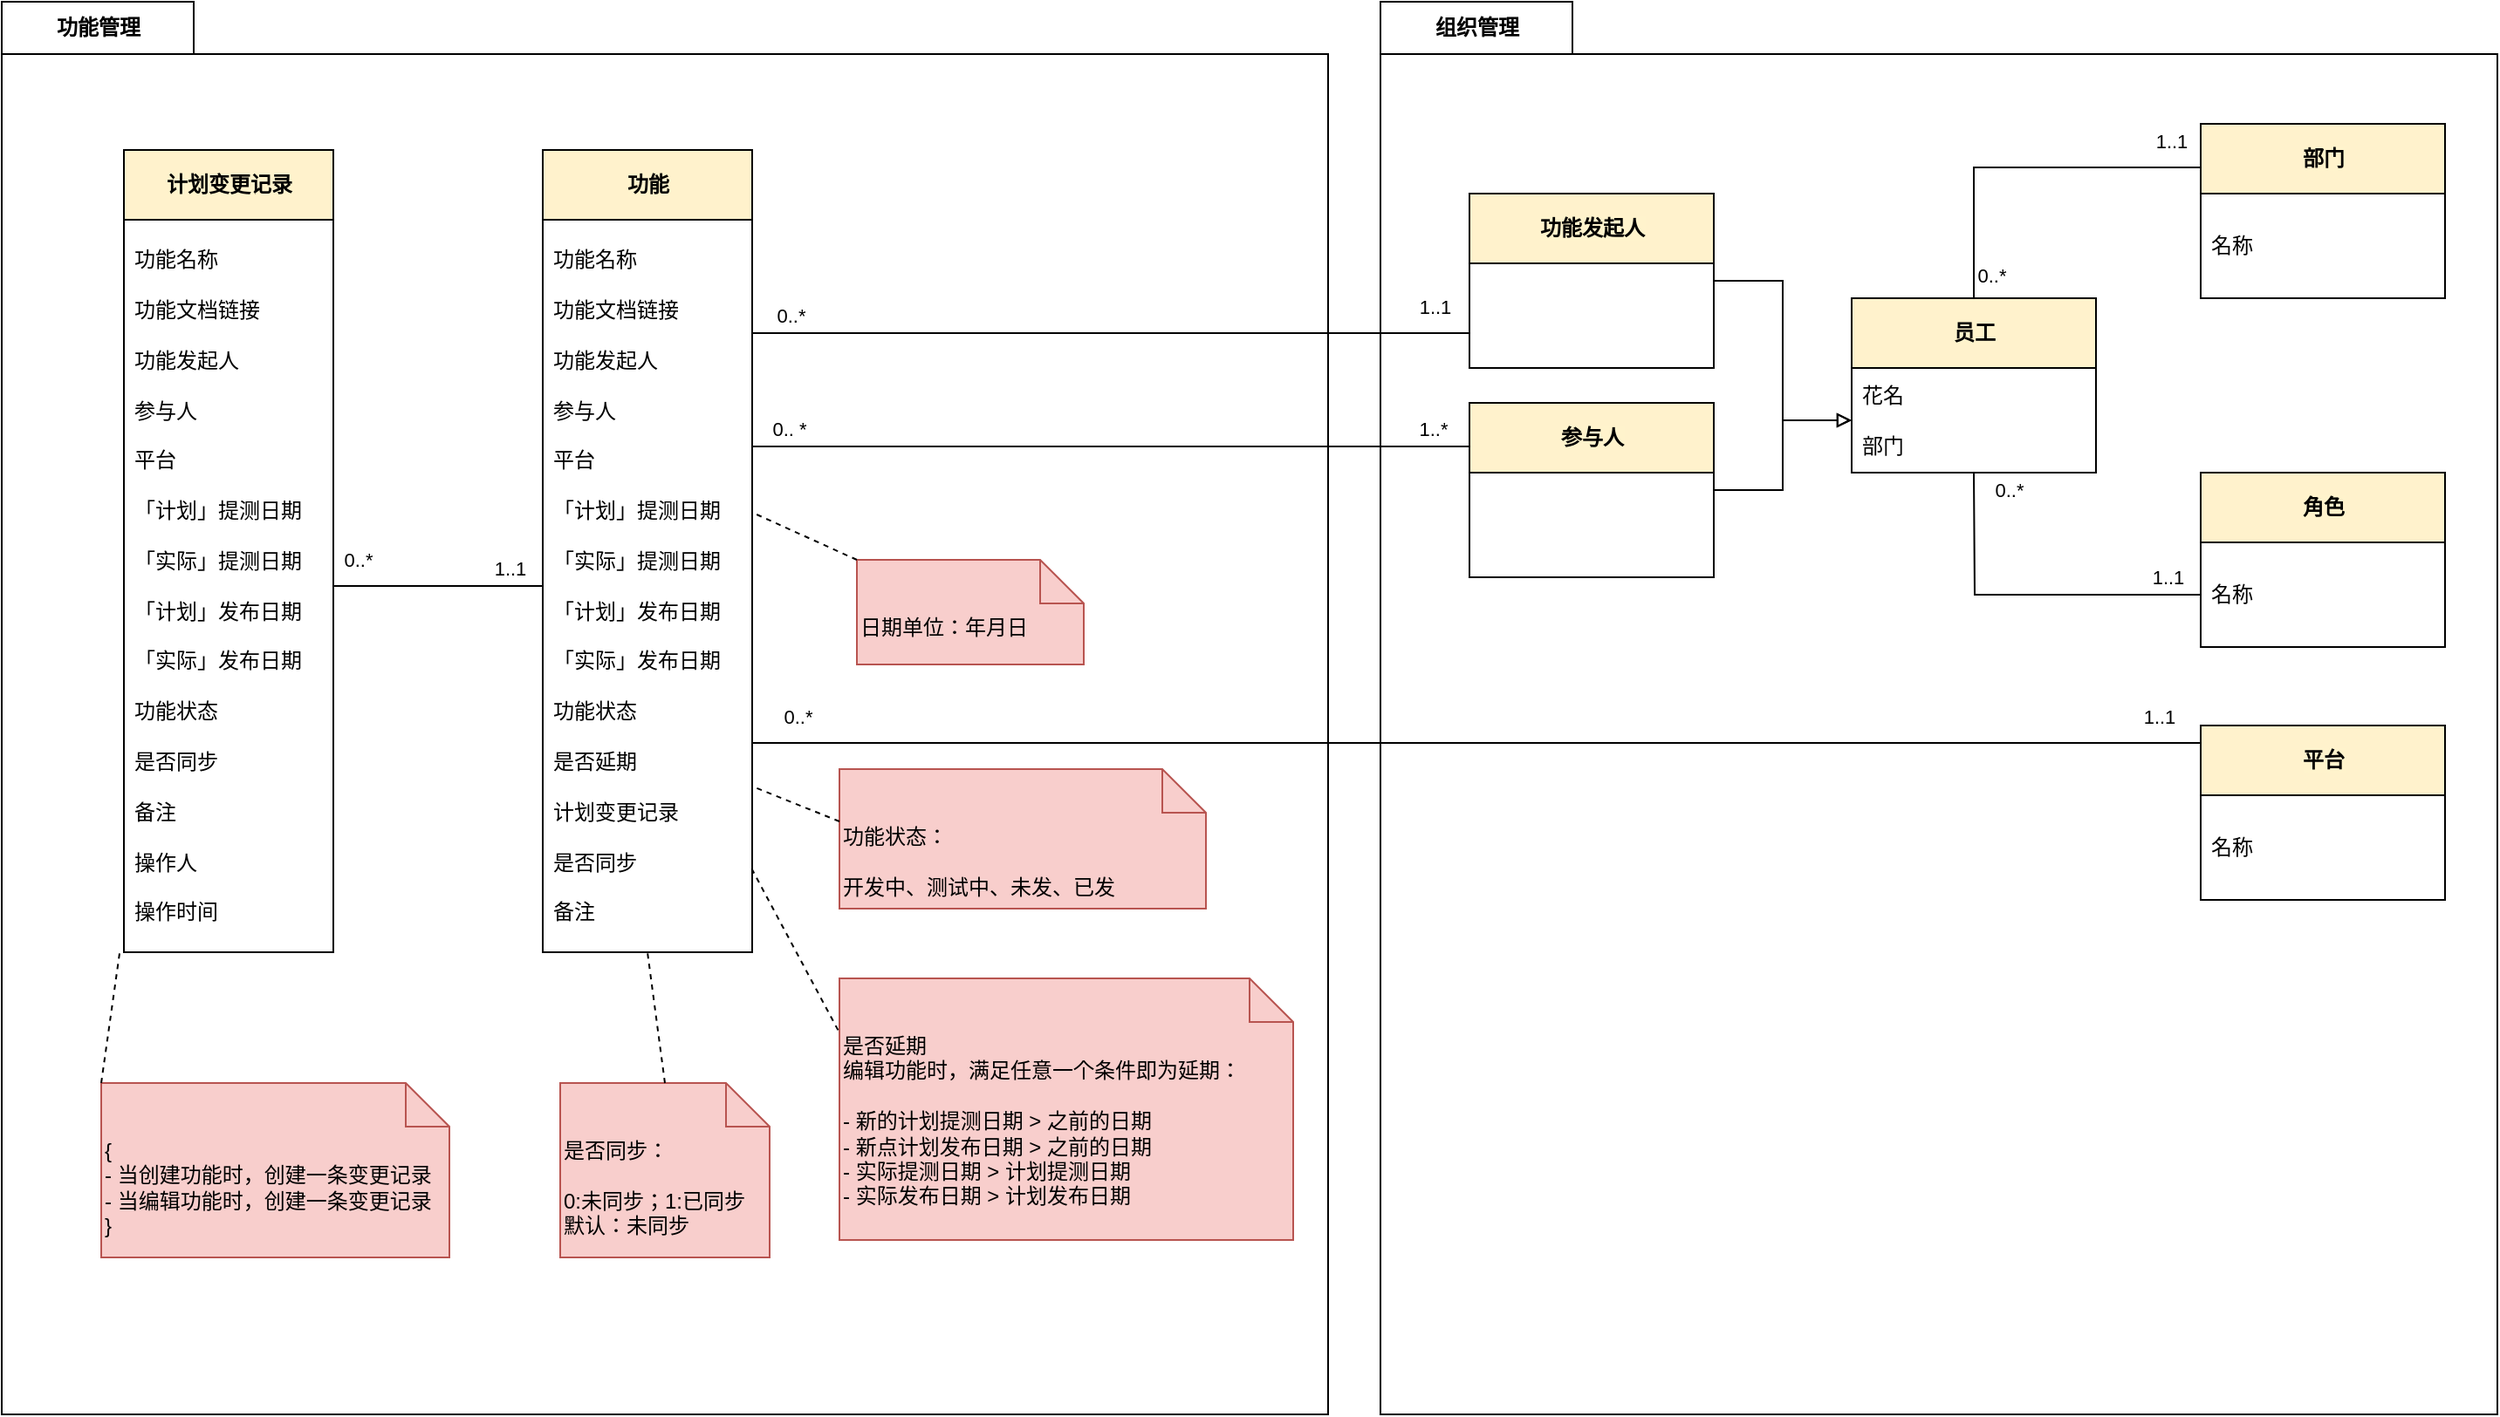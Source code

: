 <mxfile version="20.8.16" type="device" pages="3"><diagram name="领域模型-1" id="f06vADNkB9pfN5bKzOk4"><mxGraphModel dx="2060" dy="1253" grid="1" gridSize="10" guides="1" tooltips="1" connect="1" arrows="1" fold="1" page="1" pageScale="1" pageWidth="2920" pageHeight="2900" math="0" shadow="0"><root><mxCell id="0"/><mxCell id="1" parent="0"/><mxCell id="jQMwL4Bqc-Bizw3CGWOw-76" value="组织管理" style="shape=folder;fontStyle=1;tabWidth=110;tabHeight=30;tabPosition=left;html=1;boundedLbl=1;labelInHeader=1;container=1;collapsible=0;fontSize=12;" parent="1" vertex="1"><mxGeometry x="820" y="210" width="640" height="810" as="geometry"/></mxCell><mxCell id="jQMwL4Bqc-Bizw3CGWOw-77" value="" style="html=1;strokeColor=none;resizeWidth=1;resizeHeight=1;fillColor=none;part=1;connectable=0;allowArrows=0;deletable=0;fontSize=12;" parent="jQMwL4Bqc-Bizw3CGWOw-76" vertex="1"><mxGeometry width="640" height="567" relative="1" as="geometry"><mxPoint y="30" as="offset"/></mxGeometry></mxCell><mxCell id="jQMwL4Bqc-Bizw3CGWOw-74" value="功能管理" style="shape=folder;fontStyle=1;tabWidth=110;tabHeight=30;tabPosition=left;html=1;boundedLbl=1;labelInHeader=1;container=1;collapsible=0;fontSize=12;" parent="1" vertex="1"><mxGeometry x="30" y="210" width="760" height="810" as="geometry"/></mxCell><mxCell id="jQMwL4Bqc-Bizw3CGWOw-75" value="" style="html=1;strokeColor=none;resizeWidth=1;resizeHeight=1;fillColor=none;part=1;connectable=0;allowArrows=0;deletable=0;fontSize=12;" parent="jQMwL4Bqc-Bizw3CGWOw-74" vertex="1"><mxGeometry width="760" height="567" relative="1" as="geometry"><mxPoint y="30" as="offset"/></mxGeometry></mxCell><mxCell id="jQMwL4Bqc-Bizw3CGWOw-59" value="{&lt;br&gt;- 当创建功能时，创建一条变更记录&lt;br&gt;- 当编辑功能时，创建一条变更记录&lt;br&gt;}" style="shape=note2;boundedLbl=1;whiteSpace=wrap;html=1;size=25;verticalAlign=top;align=left;labelBackgroundColor=#f8cecc;strokeColor=#b85450;fontSize=12;fillColor=#f8cecc;" parent="jQMwL4Bqc-Bizw3CGWOw-74" vertex="1"><mxGeometry x="57" y="620" width="199.5" height="100" as="geometry"/></mxCell><mxCell id="jQMwL4Bqc-Bizw3CGWOw-2" value="&lt;div style=&quot;&quot;&gt;&lt;b style=&quot;background-color: rgb(255, 243, 204);&quot;&gt;功能&lt;/b&gt;&lt;/div&gt;" style="swimlane;fontStyle=0;align=center;verticalAlign=middle;childLayout=stackLayout;horizontal=1;startSize=40;horizontalStack=0;resizeParent=1;resizeParentMax=0;resizeLast=0;collapsible=0;marginBottom=0;html=1;fillColor=#fff2cc;strokeColor=#000000;" parent="1" vertex="1"><mxGeometry x="340" y="295" width="120" height="460" as="geometry"/></mxCell><mxCell id="jQMwL4Bqc-Bizw3CGWOw-3" value="功能名称&lt;br&gt;&lt;br&gt;功能文档链接&lt;br&gt;&lt;br&gt;功能发起人&lt;br&gt;&lt;br&gt;参与人&lt;br&gt;&lt;br&gt;平台&lt;br&gt;&lt;br&gt;「计划」提测日期&lt;br&gt;&lt;br&gt;「实际」提测日期&lt;br&gt;&lt;br&gt;「计划」发布日期&lt;br&gt;&lt;br&gt;「实际」发布日期&lt;br&gt;&lt;br&gt;功能状态&lt;br&gt;&lt;br&gt;是否延期&lt;br&gt;&lt;br&gt;计划变更记录&lt;br&gt;&lt;br&gt;是否同步&lt;br&gt;&lt;br&gt;备注" style="text;html=1;strokeColor=none;fillColor=none;align=left;verticalAlign=middle;spacingLeft=4;spacingRight=4;overflow=hidden;rotatable=0;points=[[0,0.5],[1,0.5]];portConstraint=eastwest;" parent="jQMwL4Bqc-Bizw3CGWOw-2" vertex="1"><mxGeometry y="40" width="120" height="420" as="geometry"/></mxCell><mxCell id="jQMwL4Bqc-Bizw3CGWOw-38" style="edgeStyle=orthogonalEdgeStyle;rounded=0;orthogonalLoop=1;jettySize=auto;html=1;entryX=0;entryY=0.25;entryDx=0;entryDy=0;endArrow=none;endFill=0;" parent="1" source="jQMwL4Bqc-Bizw3CGWOw-5" target="jQMwL4Bqc-Bizw3CGWOw-30" edge="1"><mxGeometry relative="1" as="geometry"><Array as="points"><mxPoint x="1160" y="305"/></Array></mxGeometry></mxCell><mxCell id="jQMwL4Bqc-Bizw3CGWOw-39" value="1..1" style="edgeLabel;html=1;align=center;verticalAlign=middle;resizable=0;points=[];" parent="jQMwL4Bqc-Bizw3CGWOw-38" vertex="1" connectable="0"><mxGeometry x="0.834" y="1" relative="1" as="geometry"><mxPoint y="-14" as="offset"/></mxGeometry></mxCell><mxCell id="jQMwL4Bqc-Bizw3CGWOw-40" value="0..*" style="edgeLabel;html=1;align=center;verticalAlign=middle;resizable=0;points=[];" parent="jQMwL4Bqc-Bizw3CGWOw-38" vertex="1" connectable="0"><mxGeometry x="-0.867" y="-1" relative="1" as="geometry"><mxPoint x="9" as="offset"/></mxGeometry></mxCell><mxCell id="jQMwL4Bqc-Bizw3CGWOw-5" value="&lt;div style=&quot;&quot;&gt;&lt;b style=&quot;background-color: rgb(255, 243, 204);&quot;&gt;员工&lt;/b&gt;&lt;/div&gt;" style="swimlane;fontStyle=0;align=center;verticalAlign=middle;childLayout=stackLayout;horizontal=1;startSize=40;horizontalStack=0;resizeParent=1;resizeParentMax=0;resizeLast=0;collapsible=0;marginBottom=0;html=1;fillColor=#fff2cc;strokeColor=#000000;" parent="1" vertex="1"><mxGeometry x="1090" y="380" width="140" height="100" as="geometry"/></mxCell><mxCell id="jQMwL4Bqc-Bizw3CGWOw-6" value="花名&lt;br&gt;&lt;br&gt;部门" style="text;html=1;strokeColor=none;fillColor=none;align=left;verticalAlign=middle;spacingLeft=4;spacingRight=4;overflow=hidden;rotatable=0;points=[[0,0.5],[1,0.5]];portConstraint=eastwest;" parent="jQMwL4Bqc-Bizw3CGWOw-5" vertex="1"><mxGeometry y="40" width="140" height="60" as="geometry"/></mxCell><mxCell id="jQMwL4Bqc-Bizw3CGWOw-11" style="edgeStyle=orthogonalEdgeStyle;rounded=0;orthogonalLoop=1;jettySize=auto;html=1;entryX=0.5;entryY=1;entryDx=0;entryDy=0;strokeColor=none;endArrow=block;endFill=0;" parent="1" source="jQMwL4Bqc-Bizw3CGWOw-7" target="jQMwL4Bqc-Bizw3CGWOw-5" edge="1"><mxGeometry relative="1" as="geometry"/></mxCell><mxCell id="jQMwL4Bqc-Bizw3CGWOw-67" style="edgeStyle=orthogonalEdgeStyle;rounded=0;orthogonalLoop=1;jettySize=auto;html=1;entryX=0;entryY=0.5;entryDx=0;entryDy=0;endArrow=block;endFill=0;" parent="1" source="jQMwL4Bqc-Bizw3CGWOw-7" target="jQMwL4Bqc-Bizw3CGWOw-6" edge="1"><mxGeometry relative="1" as="geometry"/></mxCell><mxCell id="jQMwL4Bqc-Bizw3CGWOw-7" value="&lt;div style=&quot;&quot;&gt;&lt;b style=&quot;background-color: rgb(255, 243, 204);&quot;&gt;功能发起人&lt;/b&gt;&lt;/div&gt;" style="swimlane;fontStyle=0;align=center;verticalAlign=middle;childLayout=stackLayout;horizontal=1;startSize=40;horizontalStack=0;resizeParent=1;resizeParentMax=0;resizeLast=0;collapsible=0;marginBottom=0;html=1;fillColor=#fff2cc;strokeColor=#000000;" parent="1" vertex="1"><mxGeometry x="871" y="320" width="140" height="100" as="geometry"/></mxCell><mxCell id="jQMwL4Bqc-Bizw3CGWOw-68" value="" style="edgeStyle=orthogonalEdgeStyle;rounded=0;orthogonalLoop=1;jettySize=auto;html=1;endArrow=block;endFill=0;" parent="1" source="jQMwL4Bqc-Bizw3CGWOw-9" target="jQMwL4Bqc-Bizw3CGWOw-6" edge="1"><mxGeometry relative="1" as="geometry"/></mxCell><mxCell id="jQMwL4Bqc-Bizw3CGWOw-9" value="&lt;div style=&quot;&quot;&gt;&lt;b style=&quot;background-color: rgb(255, 243, 204);&quot;&gt;参与人&lt;/b&gt;&lt;/div&gt;" style="swimlane;fontStyle=0;align=center;verticalAlign=middle;childLayout=stackLayout;horizontal=1;startSize=40;horizontalStack=0;resizeParent=1;resizeParentMax=0;resizeLast=0;collapsible=0;marginBottom=0;html=1;fillColor=#fff2cc;strokeColor=#000000;" parent="1" vertex="1"><mxGeometry x="871" y="440" width="140" height="100" as="geometry"/></mxCell><mxCell id="jQMwL4Bqc-Bizw3CGWOw-30" value="&lt;div style=&quot;&quot;&gt;&lt;b style=&quot;background-color: rgb(255, 243, 204);&quot;&gt;部门&lt;/b&gt;&lt;/div&gt;" style="swimlane;fontStyle=0;align=center;verticalAlign=middle;childLayout=stackLayout;horizontal=1;startSize=40;horizontalStack=0;resizeParent=1;resizeParentMax=0;resizeLast=0;collapsible=0;marginBottom=0;html=1;fillColor=#fff2cc;strokeColor=#000000;" parent="1" vertex="1"><mxGeometry x="1290" y="280" width="140" height="100" as="geometry"/></mxCell><mxCell id="jQMwL4Bqc-Bizw3CGWOw-31" value="名称" style="text;html=1;strokeColor=none;fillColor=none;align=left;verticalAlign=middle;spacingLeft=4;spacingRight=4;overflow=hidden;rotatable=0;points=[[0,0.5],[1,0.5]];portConstraint=eastwest;" parent="jQMwL4Bqc-Bizw3CGWOw-30" vertex="1"><mxGeometry y="40" width="140" height="60" as="geometry"/></mxCell><mxCell id="jQMwL4Bqc-Bizw3CGWOw-32" value="&lt;div style=&quot;&quot;&gt;&lt;b style=&quot;background-color: rgb(255, 243, 204);&quot;&gt;平台&lt;/b&gt;&lt;/div&gt;" style="swimlane;fontStyle=0;align=center;verticalAlign=middle;childLayout=stackLayout;horizontal=1;startSize=40;horizontalStack=0;resizeParent=1;resizeParentMax=0;resizeLast=0;collapsible=0;marginBottom=0;html=1;fillColor=#fff2cc;strokeColor=#000000;" parent="1" vertex="1"><mxGeometry x="1290" y="625" width="140" height="100" as="geometry"/></mxCell><mxCell id="jQMwL4Bqc-Bizw3CGWOw-33" value="名称" style="text;html=1;strokeColor=none;fillColor=none;align=left;verticalAlign=middle;spacingLeft=4;spacingRight=4;overflow=hidden;rotatable=0;points=[[0,0.5],[1,0.5]];portConstraint=eastwest;" parent="jQMwL4Bqc-Bizw3CGWOw-32" vertex="1"><mxGeometry y="40" width="140" height="60" as="geometry"/></mxCell><mxCell id="jQMwL4Bqc-Bizw3CGWOw-34" value="&lt;div style=&quot;&quot;&gt;&lt;span style=&quot;background-color: rgb(255, 243, 204);&quot;&gt;&lt;b&gt;角色&lt;/b&gt;&lt;/span&gt;&lt;/div&gt;" style="swimlane;fontStyle=0;align=center;verticalAlign=middle;childLayout=stackLayout;horizontal=1;startSize=40;horizontalStack=0;resizeParent=1;resizeParentMax=0;resizeLast=0;collapsible=0;marginBottom=0;html=1;fillColor=#fff2cc;strokeColor=#000000;" parent="1" vertex="1"><mxGeometry x="1290" y="480" width="140" height="100" as="geometry"/></mxCell><mxCell id="jQMwL4Bqc-Bizw3CGWOw-35" value="名称" style="text;html=1;strokeColor=none;fillColor=none;align=left;verticalAlign=middle;spacingLeft=4;spacingRight=4;overflow=hidden;rotatable=0;points=[[0,0.5],[1,0.5]];portConstraint=eastwest;" parent="jQMwL4Bqc-Bizw3CGWOw-34" vertex="1"><mxGeometry y="40" width="140" height="60" as="geometry"/></mxCell><mxCell id="jQMwL4Bqc-Bizw3CGWOw-36" value="&lt;div style=&quot;&quot;&gt;&lt;b style=&quot;background-color: rgb(255, 243, 204);&quot;&gt;计划变更记录&lt;/b&gt;&lt;/div&gt;" style="swimlane;fontStyle=0;align=center;verticalAlign=middle;childLayout=stackLayout;horizontal=1;startSize=40;horizontalStack=0;resizeParent=1;resizeParentMax=0;resizeLast=0;collapsible=0;marginBottom=0;html=1;fillColor=#fff2cc;strokeColor=#000000;" parent="1" vertex="1"><mxGeometry x="100" y="295" width="120" height="460" as="geometry"/></mxCell><mxCell id="jQMwL4Bqc-Bizw3CGWOw-37" value="功能名称&lt;br&gt;&lt;br&gt;功能文档链接&lt;br&gt;&lt;br&gt;功能发起人&lt;br&gt;&lt;br&gt;参与人&lt;br&gt;&lt;br&gt;平台&lt;br&gt;&lt;br&gt;「计划」提测日期&lt;br&gt;&lt;br&gt;「实际」提测日期&lt;br&gt;&lt;br&gt;「计划」发布日期&lt;br&gt;&lt;br&gt;「实际」发布日期&lt;br&gt;&lt;br&gt;功能状态&lt;br&gt;&lt;br&gt;是否同步&lt;br&gt;&lt;br&gt;备注&lt;br&gt;&lt;br&gt;操作人&lt;br&gt;&lt;br&gt;操作时间" style="text;html=1;strokeColor=none;fillColor=none;align=left;verticalAlign=middle;spacingLeft=4;spacingRight=4;overflow=hidden;rotatable=0;points=[[0,0.5],[1,0.5]];portConstraint=eastwest;" parent="jQMwL4Bqc-Bizw3CGWOw-36" vertex="1"><mxGeometry y="40" width="120" height="420" as="geometry"/></mxCell><mxCell id="jQMwL4Bqc-Bizw3CGWOw-41" style="edgeStyle=orthogonalEdgeStyle;rounded=0;orthogonalLoop=1;jettySize=auto;html=1;endArrow=none;endFill=0;" parent="1" source="jQMwL4Bqc-Bizw3CGWOw-35" edge="1"><mxGeometry relative="1" as="geometry"><mxPoint x="1160" y="480" as="targetPoint"/></mxGeometry></mxCell><mxCell id="jQMwL4Bqc-Bizw3CGWOw-42" value="1..1" style="edgeLabel;html=1;align=center;verticalAlign=middle;resizable=0;points=[];" parent="jQMwL4Bqc-Bizw3CGWOw-41" vertex="1" connectable="0"><mxGeometry x="-0.806" relative="1" as="geometry"><mxPoint y="-10" as="offset"/></mxGeometry></mxCell><mxCell id="jQMwL4Bqc-Bizw3CGWOw-43" value="0..*" style="edgeLabel;html=1;align=center;verticalAlign=middle;resizable=0;points=[];" parent="jQMwL4Bqc-Bizw3CGWOw-41" vertex="1" connectable="0"><mxGeometry x="0.904" relative="1" as="geometry"><mxPoint x="20" as="offset"/></mxGeometry></mxCell><mxCell id="jQMwL4Bqc-Bizw3CGWOw-44" style="edgeStyle=orthogonalEdgeStyle;rounded=0;orthogonalLoop=1;jettySize=auto;html=1;entryX=0;entryY=0.25;entryDx=0;entryDy=0;endArrow=none;endFill=0;" parent="1" target="jQMwL4Bqc-Bizw3CGWOw-7" edge="1"><mxGeometry relative="1" as="geometry"><mxPoint x="460" y="416" as="sourcePoint"/><mxPoint x="600" y="316" as="targetPoint"/><Array as="points"><mxPoint x="460" y="400"/><mxPoint x="871" y="400"/></Array></mxGeometry></mxCell><mxCell id="jQMwL4Bqc-Bizw3CGWOw-45" value="1..1" style="edgeLabel;html=1;align=center;verticalAlign=middle;resizable=0;points=[];" parent="jQMwL4Bqc-Bizw3CGWOw-44" vertex="1" connectable="0"><mxGeometry x="0.753" y="2" relative="1" as="geometry"><mxPoint x="-16" y="-13" as="offset"/></mxGeometry></mxCell><mxCell id="jQMwL4Bqc-Bizw3CGWOw-46" value="0..*" style="edgeLabel;html=1;align=center;verticalAlign=middle;resizable=0;points=[];" parent="jQMwL4Bqc-Bizw3CGWOw-44" vertex="1" connectable="0"><mxGeometry x="-0.842" relative="1" as="geometry"><mxPoint y="-10" as="offset"/></mxGeometry></mxCell><mxCell id="jQMwL4Bqc-Bizw3CGWOw-47" style="edgeStyle=orthogonalEdgeStyle;rounded=0;orthogonalLoop=1;jettySize=auto;html=1;entryX=0;entryY=0.25;entryDx=0;entryDy=0;endArrow=none;endFill=0;" parent="1" source="jQMwL4Bqc-Bizw3CGWOw-3" target="jQMwL4Bqc-Bizw3CGWOw-9" edge="1"><mxGeometry relative="1" as="geometry"><Array as="points"><mxPoint x="680" y="465"/><mxPoint x="680" y="465"/></Array></mxGeometry></mxCell><mxCell id="jQMwL4Bqc-Bizw3CGWOw-48" value="1..*" style="edgeLabel;html=1;align=center;verticalAlign=middle;resizable=0;points=[];" parent="jQMwL4Bqc-Bizw3CGWOw-47" vertex="1" connectable="0"><mxGeometry x="0.776" relative="1" as="geometry"><mxPoint x="25" y="-10" as="offset"/></mxGeometry></mxCell><mxCell id="jQMwL4Bqc-Bizw3CGWOw-49" value="0.. *" style="edgeLabel;html=1;align=center;verticalAlign=middle;resizable=0;points=[];" parent="jQMwL4Bqc-Bizw3CGWOw-47" vertex="1" connectable="0"><mxGeometry x="-0.833" y="2" relative="1" as="geometry"><mxPoint x="-14" y="-8" as="offset"/></mxGeometry></mxCell><mxCell id="jQMwL4Bqc-Bizw3CGWOw-50" style="edgeStyle=orthogonalEdgeStyle;rounded=0;orthogonalLoop=1;jettySize=auto;html=1;entryX=0;entryY=0.25;entryDx=0;entryDy=0;endArrow=none;endFill=0;" parent="1" source="jQMwL4Bqc-Bizw3CGWOw-3" target="jQMwL4Bqc-Bizw3CGWOw-32" edge="1"><mxGeometry relative="1" as="geometry"><Array as="points"><mxPoint x="670" y="635"/><mxPoint x="670" y="635"/></Array></mxGeometry></mxCell><mxCell id="jQMwL4Bqc-Bizw3CGWOw-51" value="1..1" style="edgeLabel;html=1;align=center;verticalAlign=middle;resizable=0;points=[];" parent="jQMwL4Bqc-Bizw3CGWOw-50" vertex="1" connectable="0"><mxGeometry x="0.908" y="3" relative="1" as="geometry"><mxPoint y="-12" as="offset"/></mxGeometry></mxCell><mxCell id="jQMwL4Bqc-Bizw3CGWOw-52" value="0..*" style="edgeLabel;html=1;align=center;verticalAlign=middle;resizable=0;points=[];" parent="jQMwL4Bqc-Bizw3CGWOw-50" vertex="1" connectable="0"><mxGeometry x="-0.938" y="3" relative="1" as="geometry"><mxPoint y="-12" as="offset"/></mxGeometry></mxCell><mxCell id="jQMwL4Bqc-Bizw3CGWOw-53" style="edgeStyle=orthogonalEdgeStyle;rounded=0;orthogonalLoop=1;jettySize=auto;html=1;entryX=0;entryY=0.5;entryDx=0;entryDy=0;endArrow=none;endFill=0;" parent="1" source="jQMwL4Bqc-Bizw3CGWOw-37" target="jQMwL4Bqc-Bizw3CGWOw-3" edge="1"><mxGeometry relative="1" as="geometry"/></mxCell><mxCell id="jQMwL4Bqc-Bizw3CGWOw-54" value="1..1" style="edgeLabel;html=1;align=center;verticalAlign=middle;resizable=0;points=[];" parent="jQMwL4Bqc-Bizw3CGWOw-53" vertex="1" connectable="0"><mxGeometry x="0.683" y="1" relative="1" as="geometry"><mxPoint y="-9" as="offset"/></mxGeometry></mxCell><mxCell id="jQMwL4Bqc-Bizw3CGWOw-55" value="0..*" style="edgeLabel;html=1;align=center;verticalAlign=middle;resizable=0;points=[];" parent="jQMwL4Bqc-Bizw3CGWOw-53" vertex="1" connectable="0"><mxGeometry x="-0.772" y="2" relative="1" as="geometry"><mxPoint y="-13" as="offset"/></mxGeometry></mxCell><mxCell id="jQMwL4Bqc-Bizw3CGWOw-57" value="日期单位：年月日" style="shape=note2;boundedLbl=1;whiteSpace=wrap;html=1;size=25;verticalAlign=top;align=left;labelBackgroundColor=#f8cecc;strokeColor=#b85450;fontSize=12;fillColor=#f8cecc;" parent="1" vertex="1"><mxGeometry x="520" y="530" width="130" height="60" as="geometry"/></mxCell><mxCell id="jQMwL4Bqc-Bizw3CGWOw-58" value="" style="endArrow=none;dashed=1;html=1;rounded=0;fontSize=12;exitX=0;exitY=0;exitDx=0;exitDy=0;entryX=1.003;entryY=0.4;entryDx=0;entryDy=0;exitPerimeter=0;entryPerimeter=0;" parent="1" source="jQMwL4Bqc-Bizw3CGWOw-57" target="jQMwL4Bqc-Bizw3CGWOw-3" edge="1"><mxGeometry width="50" height="50" relative="1" as="geometry"><mxPoint x="510" y="520" as="sourcePoint"/><mxPoint x="480" y="480" as="targetPoint"/></mxGeometry></mxCell><mxCell id="jQMwL4Bqc-Bizw3CGWOw-60" value="" style="endArrow=none;dashed=1;html=1;rounded=0;fontSize=12;exitX=0;exitY=0;exitDx=0;exitDy=0;entryX=-0.019;entryY=0.998;entryDx=0;entryDy=0;entryPerimeter=0;exitPerimeter=0;" parent="1" source="jQMwL4Bqc-Bizw3CGWOw-59" target="jQMwL4Bqc-Bizw3CGWOw-37" edge="1"><mxGeometry width="50" height="50" relative="1" as="geometry"><mxPoint x="250" y="795" as="sourcePoint"/><mxPoint x="220" y="755" as="targetPoint"/></mxGeometry></mxCell><mxCell id="jQMwL4Bqc-Bizw3CGWOw-61" value="功能状态：&lt;br&gt;&lt;br&gt;开发中、测试中、未发、已发" style="shape=note2;boundedLbl=1;whiteSpace=wrap;html=1;size=25;verticalAlign=top;align=left;labelBackgroundColor=#f8cecc;strokeColor=#b85450;fontSize=12;fillColor=#f8cecc;" parent="1" vertex="1"><mxGeometry x="510" y="650" width="210" height="80" as="geometry"/></mxCell><mxCell id="jQMwL4Bqc-Bizw3CGWOw-62" value="是否延期&lt;br&gt;编辑功能时，满足任意一个条件即为延期：&lt;br&gt;&lt;br&gt;- 新的计划提测日期 &amp;gt; 之前的日期&lt;br&gt;- 新点计划发布日期 &amp;gt; 之前的日期&lt;br&gt;- 实际提测日期 &amp;gt; 计划提测日期&lt;br&gt;- 实际发布日期 &amp;gt; 计划发布日期" style="shape=note2;boundedLbl=1;whiteSpace=wrap;html=1;size=25;verticalAlign=top;align=left;labelBackgroundColor=#f8cecc;strokeColor=#b85450;fontSize=12;fillColor=#f8cecc;" parent="1" vertex="1"><mxGeometry x="510" y="770" width="260" height="150" as="geometry"/></mxCell><mxCell id="jQMwL4Bqc-Bizw3CGWOw-63" value="" style="endArrow=none;dashed=1;html=1;rounded=0;fontSize=12;exitX=-0.003;exitY=0.198;exitDx=0;exitDy=0;entryX=0.992;entryY=0.883;entryDx=0;entryDy=0;exitPerimeter=0;entryPerimeter=0;" parent="1" source="jQMwL4Bqc-Bizw3CGWOw-62" target="jQMwL4Bqc-Bizw3CGWOw-3" edge="1"><mxGeometry width="50" height="50" relative="1" as="geometry"><mxPoint x="460" y="897" as="sourcePoint"/><mxPoint x="400.36" y="870" as="targetPoint"/></mxGeometry></mxCell><mxCell id="jQMwL4Bqc-Bizw3CGWOw-64" value="" style="endArrow=none;dashed=1;html=1;rounded=0;fontSize=12;entryX=1.003;entryY=0.4;entryDx=0;entryDy=0;entryPerimeter=0;" parent="1" edge="1"><mxGeometry width="50" height="50" relative="1" as="geometry"><mxPoint x="510" y="680" as="sourcePoint"/><mxPoint x="460.36" y="660" as="targetPoint"/></mxGeometry></mxCell><mxCell id="jQMwL4Bqc-Bizw3CGWOw-65" value="是否同步：&lt;br&gt;&lt;br&gt;0:未同步；1:已同步&lt;br&gt;默认：未同步" style="shape=note2;boundedLbl=1;whiteSpace=wrap;html=1;size=25;verticalAlign=top;align=left;labelBackgroundColor=#f8cecc;strokeColor=#b85450;fontSize=12;fillColor=#f8cecc;" parent="1" vertex="1"><mxGeometry x="350" y="830" width="120" height="100" as="geometry"/></mxCell><mxCell id="jQMwL4Bqc-Bizw3CGWOw-66" value="" style="endArrow=none;dashed=1;html=1;rounded=0;fontSize=12;exitX=0.5;exitY=0;exitDx=0;exitDy=0;entryX=0.992;entryY=0.883;entryDx=0;entryDy=0;exitPerimeter=0;entryPerimeter=0;" parent="1" source="jQMwL4Bqc-Bizw3CGWOw-65" edge="1"><mxGeometry width="50" height="50" relative="1" as="geometry"><mxPoint x="450.18" y="848.84" as="sourcePoint"/><mxPoint x="400.0" y="755.0" as="targetPoint"/></mxGeometry></mxCell></root></mxGraphModel></diagram><diagram id="p8AzFA505I_ErF3vTbT1" name="领域模型-2"><mxGraphModel dx="1648" dy="1002" grid="1" gridSize="10" guides="1" tooltips="1" connect="1" arrows="1" fold="1" page="1" pageScale="1" pageWidth="2920" pageHeight="2900" math="0" shadow="0"><root><mxCell id="0"/><mxCell id="1" parent="0"/><mxCell id="bNea-Srr8TMcWPnY1u-v-3" value="功能管理" style="shape=folder;fontStyle=1;tabWidth=110;tabHeight=30;tabPosition=left;html=1;boundedLbl=1;labelInHeader=1;container=1;collapsible=0;fontSize=12;movable=1;resizable=1;rotatable=1;deletable=1;editable=1;connectable=1;" vertex="1" parent="1"><mxGeometry x="50" y="180" width="760" height="1000" as="geometry"/></mxCell><mxCell id="bNea-Srr8TMcWPnY1u-v-4" value="" style="html=1;strokeColor=none;resizeWidth=1;resizeHeight=1;fillColor=none;part=1;connectable=0;allowArrows=0;deletable=0;fontSize=12;" vertex="1" parent="bNea-Srr8TMcWPnY1u-v-3"><mxGeometry width="760" height="700" relative="1" as="geometry"><mxPoint y="30" as="offset"/></mxGeometry></mxCell><mxCell id="bNea-Srr8TMcWPnY1u-v-5" value="{&lt;br&gt;- 当创建功能时，创建一条变更记录&lt;br&gt;- 当编辑功能时，创建一条变更记录&lt;br&gt;}" style="shape=note2;boundedLbl=1;whiteSpace=wrap;html=1;size=25;verticalAlign=top;align=left;labelBackgroundColor=#f8cecc;strokeColor=#b85450;fontSize=12;fillColor=#f8cecc;" vertex="1" parent="bNea-Srr8TMcWPnY1u-v-3"><mxGeometry x="30" y="610.002" width="199.5" height="123.457" as="geometry"/></mxCell><mxCell id="bNea-Srr8TMcWPnY1u-v-41" value="日期单位：年月日" style="shape=note2;boundedLbl=1;whiteSpace=wrap;html=1;size=25;verticalAlign=top;align=left;labelBackgroundColor=#f8cecc;strokeColor=#b85450;fontSize=12;fillColor=#f8cecc;" vertex="1" parent="bNea-Srr8TMcWPnY1u-v-3"><mxGeometry x="510" y="309.999" width="130" height="74.074" as="geometry"/></mxCell><mxCell id="bNea-Srr8TMcWPnY1u-v-44" value="功能状态：&lt;br&gt;&lt;br&gt;开发中、测试中、未发、已发" style="shape=note2;boundedLbl=1;whiteSpace=wrap;html=1;size=25;verticalAlign=top;align=left;labelBackgroundColor=#f8cecc;strokeColor=#b85450;fontSize=12;fillColor=#f8cecc;" vertex="1" parent="bNea-Srr8TMcWPnY1u-v-3"><mxGeometry x="460" y="460" width="210" height="80" as="geometry"/></mxCell><mxCell id="bNea-Srr8TMcWPnY1u-v-48" value="是否同步：&lt;br&gt;&lt;br&gt;0:未同步；1:已同步&lt;br&gt;默认：未同步" style="shape=note2;boundedLbl=1;whiteSpace=wrap;html=1;size=25;verticalAlign=top;align=left;labelBackgroundColor=#f8cecc;strokeColor=#b85450;fontSize=12;fillColor=#f8cecc;" vertex="1" parent="bNea-Srr8TMcWPnY1u-v-3"><mxGeometry x="250" y="633.46" width="120" height="100" as="geometry"/></mxCell><mxCell id="bNea-Srr8TMcWPnY1u-v-64" value="{功能名称 + 创建人的组合必须唯一}" style="shape=note2;boundedLbl=1;whiteSpace=wrap;html=1;size=25;verticalAlign=top;align=left;labelBackgroundColor=#f8cecc;strokeColor=#b85450;fontSize=12;fillColor=#f8cecc;" vertex="1" parent="bNea-Srr8TMcWPnY1u-v-3"><mxGeometry x="485" y="40" width="210" height="80" as="geometry"/></mxCell><mxCell id="bNea-Srr8TMcWPnY1u-v-47" value="" style="endArrow=none;dashed=1;html=1;rounded=0;fontSize=12;entryX=1;entryY=0;entryDx=0;entryDy=0;" edge="1" parent="bNea-Srr8TMcWPnY1u-v-3" target="bNea-Srr8TMcWPnY1u-v-6"><mxGeometry width="50" height="50" relative="1" as="geometry"><mxPoint x="485" y="70" as="sourcePoint"/><mxPoint x="435.36" y="50" as="targetPoint"/><Array as="points"><mxPoint x="410" y="115"/></Array></mxGeometry></mxCell><mxCell id="bNea-Srr8TMcWPnY1u-v-65" value="" style="endArrow=none;dashed=1;html=1;rounded=0;fontSize=12;entryX=1.003;entryY=0.4;entryDx=0;entryDy=0;entryPerimeter=0;" edge="1" parent="bNea-Srr8TMcWPnY1u-v-3"><mxGeometry width="50" height="50" relative="1" as="geometry"><mxPoint x="460" y="500" as="sourcePoint"/><mxPoint x="410.36" y="480" as="targetPoint"/></mxGeometry></mxCell><mxCell id="bNea-Srr8TMcWPnY1u-v-45" value="是否延期&lt;br&gt;编辑功能时，满足任意一个条件即为延期：&lt;br&gt;&lt;br&gt;- 新的计划提测日期 &amp;gt; 之前的日期&lt;br&gt;- 新点计划发布日期 &amp;gt; 之前的日期&lt;br&gt;- 实际提测日期 &amp;gt; 计划提测日期&lt;br&gt;- 实际发布日期 &amp;gt; 计划发布日期" style="shape=note2;boundedLbl=1;whiteSpace=wrap;html=1;size=25;verticalAlign=top;align=left;labelBackgroundColor=#f8cecc;strokeColor=#b85450;fontSize=12;fillColor=#f8cecc;" vertex="1" parent="bNea-Srr8TMcWPnY1u-v-3"><mxGeometry x="460" y="550" width="260" height="150" as="geometry"/></mxCell><mxCell id="bNea-Srr8TMcWPnY1u-v-1" value="组织管理" style="shape=folder;fontStyle=1;tabWidth=110;tabHeight=30;tabPosition=left;html=1;boundedLbl=1;labelInHeader=1;container=1;collapsible=0;fontSize=12;movable=1;resizable=1;rotatable=1;deletable=1;editable=1;connectable=1;" vertex="1" parent="1"><mxGeometry x="880" y="210" width="640" height="810" as="geometry"/></mxCell><mxCell id="bNea-Srr8TMcWPnY1u-v-2" value="" style="html=1;strokeColor=none;resizeWidth=1;resizeHeight=1;fillColor=none;part=1;connectable=0;allowArrows=0;deletable=0;fontSize=12;" vertex="1" parent="bNea-Srr8TMcWPnY1u-v-1"><mxGeometry width="640" height="567" relative="1" as="geometry"><mxPoint y="30" as="offset"/></mxGeometry></mxCell><mxCell id="bNea-Srr8TMcWPnY1u-v-18" value="&lt;div style=&quot;&quot;&gt;&lt;b style=&quot;background-color: rgb(255, 243, 204);&quot;&gt;部门&lt;/b&gt;&lt;/div&gt;" style="swimlane;fontStyle=0;align=center;verticalAlign=middle;childLayout=stackLayout;horizontal=1;startSize=40;horizontalStack=0;resizeParent=1;resizeParentMax=0;resizeLast=0;collapsible=0;marginBottom=0;html=1;fillColor=#fff2cc;strokeColor=#000000;" vertex="1" parent="bNea-Srr8TMcWPnY1u-v-1"><mxGeometry x="280" y="300.0" width="140" height="100" as="geometry"/></mxCell><mxCell id="bNea-Srr8TMcWPnY1u-v-19" value="名称" style="text;html=1;strokeColor=none;fillColor=none;align=left;verticalAlign=middle;spacingLeft=4;spacingRight=4;overflow=hidden;rotatable=0;points=[[0,0.5],[1,0.5]];portConstraint=eastwest;" vertex="1" parent="bNea-Srr8TMcWPnY1u-v-18"><mxGeometry y="40" width="140" height="60.0" as="geometry"/></mxCell><mxCell id="bNea-Srr8TMcWPnY1u-v-62" style="edgeStyle=orthogonalEdgeStyle;rounded=0;orthogonalLoop=1;jettySize=auto;html=1;entryX=-0.002;entryY=0.443;entryDx=0;entryDy=0;entryPerimeter=0;endArrow=block;endFill=0;" edge="1" parent="bNea-Srr8TMcWPnY1u-v-1" source="bNea-Srr8TMcWPnY1u-v-54" target="bNea-Srr8TMcWPnY1u-v-12"><mxGeometry relative="1" as="geometry"><Array as="points"><mxPoint x="200" y="295"/><mxPoint x="200" y="205"/></Array></mxGeometry></mxCell><mxCell id="bNea-Srr8TMcWPnY1u-v-54" value="&lt;div style=&quot;&quot;&gt;&lt;b style=&quot;background-color: rgb(255, 243, 204);&quot;&gt;创建人&lt;/b&gt;&lt;/div&gt;" style="swimlane;fontStyle=0;align=center;verticalAlign=middle;childLayout=stackLayout;horizontal=1;startSize=40;horizontalStack=0;resizeParent=1;resizeParentMax=0;resizeLast=0;collapsible=0;marginBottom=0;html=1;fillColor=#fff2cc;strokeColor=#000000;" vertex="1" parent="bNea-Srr8TMcWPnY1u-v-1"><mxGeometry x="51" y="260" width="120" height="70" as="geometry"/></mxCell><mxCell id="bNea-Srr8TMcWPnY1u-v-63" style="edgeStyle=orthogonalEdgeStyle;rounded=0;orthogonalLoop=1;jettySize=auto;html=1;entryX=0.003;entryY=0.432;entryDx=0;entryDy=0;entryPerimeter=0;endArrow=block;endFill=0;" edge="1" parent="bNea-Srr8TMcWPnY1u-v-1" source="bNea-Srr8TMcWPnY1u-v-15" target="bNea-Srr8TMcWPnY1u-v-12"><mxGeometry relative="1" as="geometry"><Array as="points"><mxPoint x="200" y="113"/><mxPoint x="200" y="204"/></Array></mxGeometry></mxCell><mxCell id="bNea-Srr8TMcWPnY1u-v-15" value="&lt;div style=&quot;&quot;&gt;&lt;b style=&quot;background-color: rgb(255, 243, 204);&quot;&gt;功能发起人&lt;/b&gt;&lt;/div&gt;" style="swimlane;fontStyle=0;align=center;verticalAlign=middle;childLayout=stackLayout;horizontal=1;startSize=40;horizontalStack=0;resizeParent=1;resizeParentMax=0;resizeLast=0;collapsible=0;marginBottom=0;html=1;fillColor=#fff2cc;strokeColor=#000000;" vertex="1" parent="bNea-Srr8TMcWPnY1u-v-1"><mxGeometry x="51" y="70" width="119" height="87" as="geometry"/></mxCell><mxCell id="bNea-Srr8TMcWPnY1u-v-61" style="edgeStyle=orthogonalEdgeStyle;rounded=0;orthogonalLoop=1;jettySize=auto;html=1;entryX=0;entryY=0.433;entryDx=0;entryDy=0;entryPerimeter=0;endArrow=block;endFill=0;" edge="1" parent="bNea-Srr8TMcWPnY1u-v-1" source="bNea-Srr8TMcWPnY1u-v-17" target="bNea-Srr8TMcWPnY1u-v-12"><mxGeometry relative="1" as="geometry"/></mxCell><mxCell id="bNea-Srr8TMcWPnY1u-v-17" value="&lt;div style=&quot;&quot;&gt;&lt;b style=&quot;background-color: rgb(255, 243, 204);&quot;&gt;参与人&lt;/b&gt;&lt;/div&gt;" style="swimlane;fontStyle=0;align=center;verticalAlign=middle;childLayout=stackLayout;horizontal=1;startSize=40;horizontalStack=0;resizeParent=1;resizeParentMax=0;resizeLast=0;collapsible=0;marginBottom=0;html=1;fillColor=#fff2cc;strokeColor=#000000;" vertex="1" parent="bNea-Srr8TMcWPnY1u-v-1"><mxGeometry x="51" y="170.0" width="119" height="68" as="geometry"/></mxCell><mxCell id="bNea-Srr8TMcWPnY1u-v-11" value="&lt;div style=&quot;&quot;&gt;&lt;b style=&quot;background-color: rgb(255, 243, 204);&quot;&gt;员工&lt;/b&gt;&lt;/div&gt;" style="swimlane;fontStyle=0;align=center;verticalAlign=middle;childLayout=stackLayout;horizontal=1;startSize=40;horizontalStack=0;resizeParent=1;resizeParentMax=0;resizeLast=0;collapsible=0;marginBottom=0;html=1;fillColor=#fff2cc;strokeColor=#000000;" vertex="1" parent="bNea-Srr8TMcWPnY1u-v-1"><mxGeometry x="270" y="138.0" width="140" height="100" as="geometry"/></mxCell><mxCell id="bNea-Srr8TMcWPnY1u-v-12" value="花名&lt;br&gt;&lt;br&gt;部门" style="text;html=1;strokeColor=none;fillColor=none;align=left;verticalAlign=middle;spacingLeft=4;spacingRight=4;overflow=hidden;rotatable=0;points=[[0,0.5],[1,0.5]];portConstraint=eastwest;" vertex="1" parent="bNea-Srr8TMcWPnY1u-v-11"><mxGeometry y="40" width="140" height="60.0" as="geometry"/></mxCell><mxCell id="bNea-Srr8TMcWPnY1u-v-8" style="edgeStyle=orthogonalEdgeStyle;rounded=0;orthogonalLoop=1;jettySize=auto;html=1;entryX=1;entryY=0.5;entryDx=0;entryDy=0;endArrow=none;endFill=0;exitX=1;exitY=0.5;exitDx=0;exitDy=0;" edge="1" parent="bNea-Srr8TMcWPnY1u-v-1" source="bNea-Srr8TMcWPnY1u-v-12" target="bNea-Srr8TMcWPnY1u-v-19"><mxGeometry relative="1" as="geometry"><Array as="points"><mxPoint x="410" y="220"/><mxPoint x="460" y="220"/><mxPoint x="460" y="370"/></Array></mxGeometry></mxCell><mxCell id="bNea-Srr8TMcWPnY1u-v-9" value="1..1" style="edgeLabel;html=1;align=center;verticalAlign=middle;resizable=0;points=[];" vertex="1" connectable="0" parent="bNea-Srr8TMcWPnY1u-v-8"><mxGeometry x="0.834" y="1" relative="1" as="geometry"><mxPoint y="-14" as="offset"/></mxGeometry></mxCell><mxCell id="bNea-Srr8TMcWPnY1u-v-10" value="0..*" style="edgeLabel;html=1;align=center;verticalAlign=middle;resizable=0;points=[];" vertex="1" connectable="0" parent="bNea-Srr8TMcWPnY1u-v-8"><mxGeometry x="-0.867" y="-1" relative="1" as="geometry"><mxPoint x="5" y="-11" as="offset"/></mxGeometry></mxCell><mxCell id="bNea-Srr8TMcWPnY1u-v-13" style="edgeStyle=orthogonalEdgeStyle;rounded=0;orthogonalLoop=1;jettySize=auto;html=1;entryX=0.5;entryY=1;entryDx=0;entryDy=0;strokeColor=none;endArrow=block;endFill=0;" edge="1" parent="bNea-Srr8TMcWPnY1u-v-1" source="bNea-Srr8TMcWPnY1u-v-15" target="bNea-Srr8TMcWPnY1u-v-11"><mxGeometry relative="1" as="geometry"/></mxCell><mxCell id="bNea-Srr8TMcWPnY1u-v-6" value="&lt;div style=&quot;&quot;&gt;&lt;b style=&quot;background-color: rgb(255, 243, 204);&quot;&gt;功能&lt;/b&gt;&lt;/div&gt;" style="swimlane;fontStyle=0;align=center;verticalAlign=middle;childLayout=stackLayout;horizontal=1;startSize=40;horizontalStack=0;resizeParent=1;resizeParentMax=0;resizeLast=0;collapsible=0;marginBottom=0;html=1;fillColor=#fff2cc;strokeColor=#000000;" vertex="1" parent="1"><mxGeometry x="340" y="295" width="120" height="490" as="geometry"/></mxCell><mxCell id="bNea-Srr8TMcWPnY1u-v-7" value="功能名称&lt;br&gt;&lt;br&gt;功能文档链接&lt;br&gt;&lt;br&gt;功能发起人&lt;br&gt;&lt;br&gt;参与人&lt;br&gt;&lt;br&gt;平台&lt;br&gt;&lt;br&gt;部门&lt;br&gt;&lt;br&gt;「计划」提测日期&lt;br&gt;&lt;br&gt;「实际」提测日期&lt;br&gt;&lt;br&gt;「计划」发布日期&lt;br&gt;&lt;br&gt;「实际」发布日期&lt;br&gt;&lt;br&gt;功能状态&lt;br&gt;&lt;br&gt;是否延期&lt;br&gt;&lt;br&gt;计划变更记录&lt;br&gt;&lt;br&gt;是否同步&lt;br&gt;&lt;br&gt;备注&lt;br&gt;&lt;br&gt;创建人" style="text;html=1;strokeColor=none;fillColor=none;align=left;verticalAlign=middle;spacingLeft=4;spacingRight=4;overflow=hidden;rotatable=0;points=[[0,0.5],[1,0.5]];portConstraint=eastwest;" vertex="1" parent="bNea-Srr8TMcWPnY1u-v-6"><mxGeometry y="40" width="120" height="450" as="geometry"/></mxCell><mxCell id="bNea-Srr8TMcWPnY1u-v-20" value="&lt;div style=&quot;&quot;&gt;&lt;b style=&quot;background-color: rgb(255, 243, 204);&quot;&gt;平台&lt;/b&gt;&lt;/div&gt;" style="swimlane;fontStyle=0;align=center;verticalAlign=middle;childLayout=stackLayout;horizontal=1;startSize=40;horizontalStack=0;resizeParent=1;resizeParentMax=0;resizeLast=0;collapsible=0;marginBottom=0;html=1;fillColor=#fff2cc;strokeColor=#000000;" vertex="1" parent="1"><mxGeometry x="1350" y="635" width="140" height="100" as="geometry"/></mxCell><mxCell id="bNea-Srr8TMcWPnY1u-v-21" value="名称" style="text;html=1;strokeColor=none;fillColor=none;align=left;verticalAlign=middle;spacingLeft=4;spacingRight=4;overflow=hidden;rotatable=0;points=[[0,0.5],[1,0.5]];portConstraint=eastwest;" vertex="1" parent="bNea-Srr8TMcWPnY1u-v-20"><mxGeometry y="40" width="140" height="60" as="geometry"/></mxCell><mxCell id="bNea-Srr8TMcWPnY1u-v-24" value="&lt;div style=&quot;&quot;&gt;&lt;b style=&quot;background-color: rgb(255, 243, 204);&quot;&gt;计划变更记录&lt;/b&gt;&lt;/div&gt;" style="swimlane;fontStyle=0;align=center;verticalAlign=middle;childLayout=stackLayout;horizontal=1;startSize=40;horizontalStack=0;resizeParent=1;resizeParentMax=0;resizeLast=0;collapsible=0;marginBottom=0;html=1;fillColor=#fff2cc;strokeColor=#000000;" vertex="1" parent="1"><mxGeometry x="100" y="295" width="120" height="460" as="geometry"/></mxCell><mxCell id="bNea-Srr8TMcWPnY1u-v-25" value="功能名称&lt;br&gt;&lt;br&gt;功能文档链接&lt;br&gt;&lt;br&gt;功能发起人&lt;br&gt;&lt;br&gt;参与人&lt;br&gt;&lt;br&gt;平台&lt;br&gt;&lt;br&gt;「计划」提测日期&lt;br&gt;&lt;br&gt;「实际」提测日期&lt;br&gt;&lt;br&gt;「计划」发布日期&lt;br&gt;&lt;br&gt;「实际」发布日期&lt;br&gt;&lt;br&gt;功能状态&lt;br&gt;&lt;br&gt;是否同步&lt;br&gt;&lt;br&gt;备注&lt;br&gt;&lt;br&gt;操作人&lt;br&gt;&lt;br&gt;操作时间" style="text;html=1;strokeColor=none;fillColor=none;align=left;verticalAlign=middle;spacingLeft=4;spacingRight=4;overflow=hidden;rotatable=0;points=[[0,0.5],[1,0.5]];portConstraint=eastwest;" vertex="1" parent="bNea-Srr8TMcWPnY1u-v-24"><mxGeometry y="40" width="120" height="420" as="geometry"/></mxCell><mxCell id="bNea-Srr8TMcWPnY1u-v-29" style="edgeStyle=orthogonalEdgeStyle;rounded=0;orthogonalLoop=1;jettySize=auto;html=1;entryX=0;entryY=0.5;entryDx=0;entryDy=0;endArrow=none;endFill=0;" edge="1" parent="1" target="bNea-Srr8TMcWPnY1u-v-15"><mxGeometry relative="1" as="geometry"><mxPoint x="460" y="416" as="sourcePoint"/><mxPoint x="600" y="316" as="targetPoint"/><Array as="points"><mxPoint x="460" y="324"/><mxPoint x="871" y="324"/></Array></mxGeometry></mxCell><mxCell id="bNea-Srr8TMcWPnY1u-v-30" value="1..1" style="edgeLabel;html=1;align=center;verticalAlign=middle;resizable=0;points=[];" vertex="1" connectable="0" parent="bNea-Srr8TMcWPnY1u-v-29"><mxGeometry x="0.753" y="2" relative="1" as="geometry"><mxPoint x="48" y="-12" as="offset"/></mxGeometry></mxCell><mxCell id="bNea-Srr8TMcWPnY1u-v-31" value="0..*" style="edgeLabel;html=1;align=center;verticalAlign=middle;resizable=0;points=[];" vertex="1" connectable="0" parent="bNea-Srr8TMcWPnY1u-v-29"><mxGeometry x="-0.842" relative="1" as="geometry"><mxPoint x="20" y="-63" as="offset"/></mxGeometry></mxCell><mxCell id="bNea-Srr8TMcWPnY1u-v-32" style="edgeStyle=orthogonalEdgeStyle;rounded=0;orthogonalLoop=1;jettySize=auto;html=1;endArrow=none;endFill=0;entryX=0;entryY=0.25;entryDx=0;entryDy=0;" edge="1" parent="1" target="bNea-Srr8TMcWPnY1u-v-17"><mxGeometry relative="1" as="geometry"><Array as="points"><mxPoint x="460" y="390"/><mxPoint x="931" y="390"/></Array><mxPoint x="460" y="384" as="sourcePoint"/><mxPoint x="870" y="390" as="targetPoint"/></mxGeometry></mxCell><mxCell id="bNea-Srr8TMcWPnY1u-v-33" value="1..*" style="edgeLabel;html=1;align=center;verticalAlign=middle;resizable=0;points=[];" vertex="1" connectable="0" parent="bNea-Srr8TMcWPnY1u-v-32"><mxGeometry x="0.776" relative="1" as="geometry"><mxPoint x="26" y="-10" as="offset"/></mxGeometry></mxCell><mxCell id="bNea-Srr8TMcWPnY1u-v-34" value="0.. *" style="edgeLabel;html=1;align=center;verticalAlign=middle;resizable=0;points=[];" vertex="1" connectable="0" parent="bNea-Srr8TMcWPnY1u-v-32"><mxGeometry x="-0.833" y="2" relative="1" as="geometry"><mxPoint x="-14" y="-8" as="offset"/></mxGeometry></mxCell><mxCell id="bNea-Srr8TMcWPnY1u-v-35" style="edgeStyle=orthogonalEdgeStyle;rounded=0;orthogonalLoop=1;jettySize=auto;html=1;entryX=0;entryY=0.25;entryDx=0;entryDy=0;endArrow=none;endFill=0;" edge="1" parent="1" source="bNea-Srr8TMcWPnY1u-v-7" target="bNea-Srr8TMcWPnY1u-v-20"><mxGeometry relative="1" as="geometry"><Array as="points"><mxPoint x="670" y="635"/><mxPoint x="670" y="635"/></Array></mxGeometry></mxCell><mxCell id="bNea-Srr8TMcWPnY1u-v-36" value="1..1" style="edgeLabel;html=1;align=center;verticalAlign=middle;resizable=0;points=[];" vertex="1" connectable="0" parent="bNea-Srr8TMcWPnY1u-v-35"><mxGeometry x="0.908" y="3" relative="1" as="geometry"><mxPoint y="-12" as="offset"/></mxGeometry></mxCell><mxCell id="bNea-Srr8TMcWPnY1u-v-37" value="0..*" style="edgeLabel;html=1;align=center;verticalAlign=middle;resizable=0;points=[];" vertex="1" connectable="0" parent="bNea-Srr8TMcWPnY1u-v-35"><mxGeometry x="-0.938" y="3" relative="1" as="geometry"><mxPoint y="-12" as="offset"/></mxGeometry></mxCell><mxCell id="bNea-Srr8TMcWPnY1u-v-38" style="edgeStyle=orthogonalEdgeStyle;rounded=0;orthogonalLoop=1;jettySize=auto;html=1;entryX=0;entryY=0.5;entryDx=0;entryDy=0;endArrow=none;endFill=0;" edge="1" parent="1" source="bNea-Srr8TMcWPnY1u-v-25" target="bNea-Srr8TMcWPnY1u-v-7"><mxGeometry relative="1" as="geometry"><Array as="points"><mxPoint x="340" y="545"/></Array></mxGeometry></mxCell><mxCell id="bNea-Srr8TMcWPnY1u-v-39" value="1..1" style="edgeLabel;html=1;align=center;verticalAlign=middle;resizable=0;points=[];" vertex="1" connectable="0" parent="bNea-Srr8TMcWPnY1u-v-38"><mxGeometry x="0.683" y="1" relative="1" as="geometry"><mxPoint x="-9" y="-14" as="offset"/></mxGeometry></mxCell><mxCell id="bNea-Srr8TMcWPnY1u-v-40" value="0..*" style="edgeLabel;html=1;align=center;verticalAlign=middle;resizable=0;points=[];" vertex="1" connectable="0" parent="bNea-Srr8TMcWPnY1u-v-38"><mxGeometry x="-0.772" y="2" relative="1" as="geometry"><mxPoint y="-13" as="offset"/></mxGeometry></mxCell><mxCell id="bNea-Srr8TMcWPnY1u-v-42" value="" style="endArrow=none;dashed=1;html=1;rounded=0;fontSize=12;entryX=1.003;entryY=0.4;entryDx=0;entryDy=0;entryPerimeter=0;exitX=0;exitY=0.5;exitDx=0;exitDy=0;exitPerimeter=0;" edge="1" parent="1" source="bNea-Srr8TMcWPnY1u-v-41" target="bNea-Srr8TMcWPnY1u-v-7"><mxGeometry width="50" height="50" relative="1" as="geometry"><mxPoint x="510" y="520" as="sourcePoint"/><mxPoint x="480" y="480" as="targetPoint"/></mxGeometry></mxCell><mxCell id="bNea-Srr8TMcWPnY1u-v-43" value="" style="endArrow=none;dashed=1;html=1;rounded=0;fontSize=12;exitX=0;exitY=0;exitDx=0;exitDy=0;entryX=-0.019;entryY=0.998;entryDx=0;entryDy=0;entryPerimeter=0;exitPerimeter=0;" edge="1" parent="1" source="bNea-Srr8TMcWPnY1u-v-5" target="bNea-Srr8TMcWPnY1u-v-25"><mxGeometry width="50" height="50" relative="1" as="geometry"><mxPoint x="250" y="795" as="sourcePoint"/><mxPoint x="220" y="755" as="targetPoint"/></mxGeometry></mxCell><mxCell id="bNea-Srr8TMcWPnY1u-v-46" value="" style="endArrow=none;dashed=1;html=1;rounded=0;fontSize=12;exitX=-0.003;exitY=0.198;exitDx=0;exitDy=0;entryX=0.992;entryY=0.883;entryDx=0;entryDy=0;exitPerimeter=0;entryPerimeter=0;" edge="1" parent="1" source="bNea-Srr8TMcWPnY1u-v-45" target="bNea-Srr8TMcWPnY1u-v-7"><mxGeometry width="50" height="50" relative="1" as="geometry"><mxPoint x="460" y="897" as="sourcePoint"/><mxPoint x="400.36" y="870" as="targetPoint"/></mxGeometry></mxCell><mxCell id="bNea-Srr8TMcWPnY1u-v-49" value="" style="endArrow=none;dashed=1;html=1;rounded=0;fontSize=12;exitX=0.5;exitY=0;exitDx=0;exitDy=0;entryX=0.67;entryY=1.002;entryDx=0;entryDy=0;exitPerimeter=0;entryPerimeter=0;" edge="1" parent="1" source="bNea-Srr8TMcWPnY1u-v-48" target="bNea-Srr8TMcWPnY1u-v-7"><mxGeometry width="50" height="50" relative="1" as="geometry"><mxPoint x="450.18" y="848.84" as="sourcePoint"/><mxPoint x="400" y="755" as="targetPoint"/></mxGeometry></mxCell><mxCell id="bNea-Srr8TMcWPnY1u-v-51" style="edgeStyle=orthogonalEdgeStyle;rounded=0;orthogonalLoop=1;jettySize=auto;html=1;entryX=0;entryY=0.167;entryDx=0;entryDy=0;entryPerimeter=0;endArrow=none;endFill=0;" edge="1" parent="1" source="bNea-Srr8TMcWPnY1u-v-7" target="bNea-Srr8TMcWPnY1u-v-19"><mxGeometry relative="1" as="geometry"><Array as="points"><mxPoint x="650" y="570"/><mxPoint x="650" y="570"/></Array></mxGeometry></mxCell><mxCell id="bNea-Srr8TMcWPnY1u-v-52" value="1..1" style="edgeLabel;html=1;align=center;verticalAlign=middle;resizable=0;points=[];" vertex="1" connectable="0" parent="bNea-Srr8TMcWPnY1u-v-51"><mxGeometry x="0.874" y="2" relative="1" as="geometry"><mxPoint y="-8" as="offset"/></mxGeometry></mxCell><mxCell id="bNea-Srr8TMcWPnY1u-v-53" value="0..*" style="edgeLabel;html=1;align=center;verticalAlign=middle;resizable=0;points=[];" vertex="1" connectable="0" parent="bNea-Srr8TMcWPnY1u-v-51"><mxGeometry x="-0.927" y="2" relative="1" as="geometry"><mxPoint y="-8" as="offset"/></mxGeometry></mxCell><mxCell id="bNea-Srr8TMcWPnY1u-v-55" style="edgeStyle=orthogonalEdgeStyle;rounded=0;orthogonalLoop=1;jettySize=auto;html=1;endArrow=none;endFill=0;entryX=0.999;entryY=0.329;entryDx=0;entryDy=0;entryPerimeter=0;exitX=0;exitY=0.25;exitDx=0;exitDy=0;" edge="1" parent="1" source="bNea-Srr8TMcWPnY1u-v-54" target="bNea-Srr8TMcWPnY1u-v-7"><mxGeometry relative="1" as="geometry"><mxPoint x="870" y="483" as="sourcePoint"/><mxPoint x="460" y="470" as="targetPoint"/><Array as="points"><mxPoint x="931" y="483"/></Array></mxGeometry></mxCell><mxCell id="bNea-Srr8TMcWPnY1u-v-56" value="1..1" style="edgeLabel;html=1;align=center;verticalAlign=middle;resizable=0;points=[];" vertex="1" connectable="0" parent="bNea-Srr8TMcWPnY1u-v-55"><mxGeometry x="-0.863" y="-2" relative="1" as="geometry"><mxPoint x="7" y="-11" as="offset"/></mxGeometry></mxCell><mxCell id="bNea-Srr8TMcWPnY1u-v-57" value="0..*" style="edgeLabel;html=1;align=center;verticalAlign=middle;resizable=0;points=[];" vertex="1" connectable="0" parent="bNea-Srr8TMcWPnY1u-v-55"><mxGeometry x="0.903" relative="1" as="geometry"><mxPoint y="-10" as="offset"/></mxGeometry></mxCell></root></mxGraphModel></diagram><diagram id="Pg_Aj8JUStuBB_XfHOrz" name="领域模型-3"><mxGraphModel dx="1717" dy="1044" grid="1" gridSize="10" guides="1" tooltips="1" connect="1" arrows="1" fold="1" page="1" pageScale="1" pageWidth="2920" pageHeight="2900" math="0" shadow="0"><root><mxCell id="0"/><mxCell id="1" parent="0"/><mxCell id="JXOHJV_nRY4As1GoZRcy-11" value="组织" style="shape=folder;fontStyle=1;tabWidth=110;tabHeight=30;tabPosition=left;html=1;boundedLbl=1;labelInHeader=1;container=0;collapsible=0;fontSize=12;movable=1;resizable=1;rotatable=1;deletable=1;editable=1;connectable=1;" parent="1" vertex="1"><mxGeometry x="970" y="210" width="520" height="810" as="geometry"/></mxCell><mxCell id="laZxTw_aGV0AcmHS7wXv-10" value="公共组件" style="shape=folder;fontStyle=1;tabWidth=110;tabHeight=30;tabPosition=left;html=1;boundedLbl=1;labelInHeader=1;container=1;collapsible=0;" vertex="1" parent="1"><mxGeometry x="1550" y="210" width="490" height="810" as="geometry"/></mxCell><mxCell id="laZxTw_aGV0AcmHS7wXv-11" value="" style="html=1;strokeColor=none;resizeWidth=1;resizeHeight=1;fillColor=none;part=1;connectable=0;allowArrows=0;deletable=0;" vertex="1" parent="laZxTw_aGV0AcmHS7wXv-10"><mxGeometry width="490" height="780" relative="1" as="geometry"><mxPoint y="30" as="offset"/></mxGeometry></mxCell><mxCell id="laZxTw_aGV0AcmHS7wXv-6" value="单位：&lt;br&gt;&lt;br&gt;年月日" style="shape=note2;boundedLbl=1;whiteSpace=wrap;html=1;size=25;verticalAlign=top;align=left;labelBackgroundColor=#f8cecc;strokeColor=#b85450;fontSize=12;fillColor=#f8cecc;" vertex="1" parent="laZxTw_aGV0AcmHS7wXv-10"><mxGeometry x="250" y="70" width="210" height="80" as="geometry"/></mxCell><mxCell id="laZxTw_aGV0AcmHS7wXv-7" value="单位：&lt;br&gt;&lt;br&gt;时间戳（精确到毫秒）" style="shape=note2;boundedLbl=1;whiteSpace=wrap;html=1;size=25;verticalAlign=top;align=left;labelBackgroundColor=#f8cecc;strokeColor=#b85450;fontSize=12;fillColor=#f8cecc;" vertex="1" parent="laZxTw_aGV0AcmHS7wXv-10"><mxGeometry x="260" y="230" width="210" height="80" as="geometry"/></mxCell><mxCell id="Z1bpY3XCpkU05zPXdOBi-4" value="项目" style="shape=folder;fontStyle=1;tabWidth=110;tabHeight=30;tabPosition=left;html=1;boundedLbl=1;labelInHeader=1;container=0;collapsible=0;fontSize=12;movable=1;resizable=1;rotatable=1;deletable=1;editable=1;connectable=1;" parent="1" vertex="1"><mxGeometry x="90" y="180" width="800" height="840" as="geometry"/></mxCell><mxCell id="JXOHJV_nRY4As1GoZRcy-27" value="&lt;div style=&quot;&quot;&gt;&lt;b style=&quot;background-color: rgb(255, 243, 204);&quot;&gt;功能&lt;/b&gt;&lt;/div&gt;" style="swimlane;fontStyle=0;align=center;verticalAlign=middle;childLayout=stackLayout;horizontal=1;startSize=40;horizontalStack=0;resizeParent=1;resizeParentMax=0;resizeLast=0;collapsible=0;marginBottom=0;html=1;fillColor=#fff2cc;strokeColor=#000000;" parent="1" vertex="1"><mxGeometry x="430" y="295" width="120" height="490" as="geometry"/></mxCell><mxCell id="JXOHJV_nRY4As1GoZRcy-28" value="功能名称&lt;br&gt;&lt;br&gt;功能文档链接&lt;br&gt;&lt;br&gt;功能发起人&lt;br&gt;&lt;br&gt;参与人&lt;br&gt;&lt;br&gt;平台&lt;br&gt;&lt;br&gt;部门&lt;br&gt;&lt;br&gt;「计划」提测日期&lt;br&gt;&lt;br&gt;「实际」提测日期&lt;br&gt;&lt;br&gt;「计划」发布日期&lt;br&gt;&lt;br&gt;「实际」发布日期&lt;br&gt;&lt;br&gt;功能状态&lt;br&gt;&lt;br&gt;是否延期&lt;br&gt;&lt;br&gt;备注&lt;br&gt;&lt;br&gt;创建人" style="text;html=1;strokeColor=none;fillColor=none;align=left;verticalAlign=middle;spacingLeft=4;spacingRight=4;overflow=hidden;rotatable=0;points=[[0,0.5],[1,0.5]];portConstraint=eastwest;" parent="JXOHJV_nRY4As1GoZRcy-27" vertex="1"><mxGeometry y="40" width="120" height="450" as="geometry"/></mxCell><mxCell id="JXOHJV_nRY4As1GoZRcy-31" value="&lt;div style=&quot;&quot;&gt;&lt;b style=&quot;background-color: rgb(255, 243, 204);&quot;&gt;计划变更记录&lt;/b&gt;&lt;/div&gt;" style="swimlane;fontStyle=0;align=center;verticalAlign=middle;childLayout=stackLayout;horizontal=1;startSize=40;horizontalStack=0;resizeParent=1;resizeParentMax=0;resizeLast=0;collapsible=0;marginBottom=0;html=1;fillColor=#fff2cc;strokeColor=#000000;" parent="1" vertex="1"><mxGeometry x="190" y="295" width="120" height="460" as="geometry"/></mxCell><mxCell id="JXOHJV_nRY4As1GoZRcy-32" value="功能名称&lt;br&gt;&lt;br&gt;功能文档链接&lt;br&gt;&lt;br&gt;功能发起人&lt;br&gt;&lt;br&gt;参与人&lt;br&gt;&lt;br&gt;平台&lt;br&gt;&lt;br&gt;「计划」提测日期&lt;br&gt;&lt;br&gt;「实际」提测日期&lt;br&gt;&lt;br&gt;「计划」发布日期&lt;br&gt;&lt;br&gt;「实际」发布日期&lt;br&gt;&lt;br&gt;功能状态&lt;br&gt;&lt;br&gt;是否同步&lt;br&gt;&lt;br&gt;备注&lt;br&gt;&lt;br&gt;操作人&lt;br&gt;&lt;br&gt;操作时间" style="text;html=1;strokeColor=none;fillColor=none;align=left;verticalAlign=middle;spacingLeft=4;spacingRight=4;overflow=hidden;rotatable=0;points=[[0,0.5],[1,0.5]];portConstraint=eastwest;" parent="JXOHJV_nRY4As1GoZRcy-31" vertex="1"><mxGeometry y="40" width="120" height="420" as="geometry"/></mxCell><mxCell id="JXOHJV_nRY4As1GoZRcy-33" style="edgeStyle=orthogonalEdgeStyle;rounded=0;orthogonalLoop=1;jettySize=auto;html=1;entryX=0;entryY=0.5;entryDx=0;entryDy=0;endArrow=none;endFill=0;" parent="1" target="JXOHJV_nRY4As1GoZRcy-18" edge="1"><mxGeometry relative="1" as="geometry"><mxPoint x="550" y="416" as="sourcePoint"/><mxPoint x="690" y="316" as="targetPoint"/><Array as="points"><mxPoint x="550" y="324"/><mxPoint x="961" y="324"/></Array></mxGeometry></mxCell><mxCell id="JXOHJV_nRY4As1GoZRcy-34" value="1..1" style="edgeLabel;html=1;align=center;verticalAlign=middle;resizable=0;points=[];" parent="JXOHJV_nRY4As1GoZRcy-33" vertex="1" connectable="0"><mxGeometry x="0.753" y="2" relative="1" as="geometry"><mxPoint x="48" y="-12" as="offset"/></mxGeometry></mxCell><mxCell id="JXOHJV_nRY4As1GoZRcy-35" value="0..*" style="edgeLabel;html=1;align=center;verticalAlign=middle;resizable=0;points=[];" parent="JXOHJV_nRY4As1GoZRcy-33" vertex="1" connectable="0"><mxGeometry x="-0.842" relative="1" as="geometry"><mxPoint x="20" y="-63" as="offset"/></mxGeometry></mxCell><mxCell id="JXOHJV_nRY4As1GoZRcy-36" style="edgeStyle=orthogonalEdgeStyle;rounded=0;orthogonalLoop=1;jettySize=auto;html=1;endArrow=none;endFill=0;entryX=0;entryY=0.25;entryDx=0;entryDy=0;" parent="1" target="JXOHJV_nRY4As1GoZRcy-20" edge="1"><mxGeometry relative="1" as="geometry"><Array as="points"><mxPoint x="550" y="390"/><mxPoint x="1021" y="390"/></Array><mxPoint x="550" y="384" as="sourcePoint"/><mxPoint x="960" y="390" as="targetPoint"/></mxGeometry></mxCell><mxCell id="JXOHJV_nRY4As1GoZRcy-37" value="1..*" style="edgeLabel;html=1;align=center;verticalAlign=middle;resizable=0;points=[];" parent="JXOHJV_nRY4As1GoZRcy-36" vertex="1" connectable="0"><mxGeometry x="0.776" relative="1" as="geometry"><mxPoint x="26" y="-10" as="offset"/></mxGeometry></mxCell><mxCell id="JXOHJV_nRY4As1GoZRcy-38" value="0.. *" style="edgeLabel;html=1;align=center;verticalAlign=middle;resizable=0;points=[];" parent="JXOHJV_nRY4As1GoZRcy-36" vertex="1" connectable="0"><mxGeometry x="-0.833" y="2" relative="1" as="geometry"><mxPoint x="-14" y="-8" as="offset"/></mxGeometry></mxCell><mxCell id="JXOHJV_nRY4As1GoZRcy-39" style="edgeStyle=orthogonalEdgeStyle;rounded=0;orthogonalLoop=1;jettySize=auto;html=1;endArrow=none;endFill=0;entryX=0;entryY=0.25;entryDx=0;entryDy=0;" parent="1" source="JXOHJV_nRY4As1GoZRcy-28" target="JXOHJV_nRY4As1GoZRcy-29" edge="1"><mxGeometry relative="1" as="geometry"><Array as="points"><mxPoint x="1180" y="665"/><mxPoint x="1180" y="665"/></Array><mxPoint x="1230" y="660" as="targetPoint"/></mxGeometry></mxCell><mxCell id="JXOHJV_nRY4As1GoZRcy-40" value="1..1" style="edgeLabel;html=1;align=center;verticalAlign=middle;resizable=0;points=[];" parent="JXOHJV_nRY4As1GoZRcy-39" vertex="1" connectable="0"><mxGeometry x="0.908" y="3" relative="1" as="geometry"><mxPoint y="-12" as="offset"/></mxGeometry></mxCell><mxCell id="JXOHJV_nRY4As1GoZRcy-41" value="0..*" style="edgeLabel;html=1;align=center;verticalAlign=middle;resizable=0;points=[];" parent="JXOHJV_nRY4As1GoZRcy-39" vertex="1" connectable="0"><mxGeometry x="-0.938" y="3" relative="1" as="geometry"><mxPoint y="-12" as="offset"/></mxGeometry></mxCell><mxCell id="JXOHJV_nRY4As1GoZRcy-42" style="edgeStyle=orthogonalEdgeStyle;rounded=0;orthogonalLoop=1;jettySize=auto;html=1;entryX=0;entryY=0.5;entryDx=0;entryDy=0;endArrow=none;endFill=0;" parent="1" source="JXOHJV_nRY4As1GoZRcy-32" target="JXOHJV_nRY4As1GoZRcy-28" edge="1"><mxGeometry relative="1" as="geometry"><Array as="points"><mxPoint x="430" y="545"/></Array></mxGeometry></mxCell><mxCell id="JXOHJV_nRY4As1GoZRcy-43" value="1..1" style="edgeLabel;html=1;align=center;verticalAlign=middle;resizable=0;points=[];" parent="JXOHJV_nRY4As1GoZRcy-42" vertex="1" connectable="0"><mxGeometry x="0.683" y="1" relative="1" as="geometry"><mxPoint x="-9" y="-14" as="offset"/></mxGeometry></mxCell><mxCell id="JXOHJV_nRY4As1GoZRcy-44" value="0..*" style="edgeLabel;html=1;align=center;verticalAlign=middle;resizable=0;points=[];" parent="JXOHJV_nRY4As1GoZRcy-42" vertex="1" connectable="0"><mxGeometry x="-0.772" y="2" relative="1" as="geometry"><mxPoint y="-13" as="offset"/></mxGeometry></mxCell><mxCell id="JXOHJV_nRY4As1GoZRcy-45" value="" style="endArrow=none;dashed=1;html=1;rounded=0;fontSize=12;entryX=1.003;entryY=0.4;entryDx=0;entryDy=0;entryPerimeter=0;exitX=0;exitY=0.5;exitDx=0;exitDy=0;exitPerimeter=0;" parent="1" target="JXOHJV_nRY4As1GoZRcy-28" edge="1"><mxGeometry width="50" height="50" relative="1" as="geometry"><mxPoint x="650" y="527.036" as="sourcePoint"/><mxPoint x="570" y="480" as="targetPoint"/></mxGeometry></mxCell><mxCell id="JXOHJV_nRY4As1GoZRcy-46" value="" style="endArrow=none;dashed=1;html=1;rounded=0;fontSize=12;exitX=0;exitY=0;exitDx=0;exitDy=0;entryX=-0.019;entryY=0.998;entryDx=0;entryDy=0;entryPerimeter=0;exitPerimeter=0;" parent="1" target="JXOHJV_nRY4As1GoZRcy-32" edge="1"><mxGeometry width="50" height="50" relative="1" as="geometry"><mxPoint x="170" y="790.002" as="sourcePoint"/><mxPoint x="310" y="755" as="targetPoint"/></mxGeometry></mxCell><mxCell id="JXOHJV_nRY4As1GoZRcy-48" value="" style="endArrow=none;dashed=1;html=1;rounded=0;fontSize=12;exitX=0.5;exitY=0;exitDx=0;exitDy=0;entryX=0.67;entryY=1.002;entryDx=0;entryDy=0;exitPerimeter=0;entryPerimeter=0;" parent="1" target="JXOHJV_nRY4As1GoZRcy-28" edge="1"><mxGeometry width="50" height="50" relative="1" as="geometry"><mxPoint x="450" y="813.46" as="sourcePoint"/><mxPoint x="490" y="755" as="targetPoint"/></mxGeometry></mxCell><mxCell id="JXOHJV_nRY4As1GoZRcy-49" style="edgeStyle=orthogonalEdgeStyle;rounded=0;orthogonalLoop=1;jettySize=auto;html=1;entryX=0;entryY=0.167;entryDx=0;entryDy=0;entryPerimeter=0;endArrow=none;endFill=0;" parent="1" source="JXOHJV_nRY4As1GoZRcy-28" target="JXOHJV_nRY4As1GoZRcy-14" edge="1"><mxGeometry relative="1" as="geometry"><Array as="points"><mxPoint x="740" y="570"/><mxPoint x="740" y="570"/></Array></mxGeometry></mxCell><mxCell id="JXOHJV_nRY4As1GoZRcy-50" value="1..1" style="edgeLabel;html=1;align=center;verticalAlign=middle;resizable=0;points=[];" parent="JXOHJV_nRY4As1GoZRcy-49" vertex="1" connectable="0"><mxGeometry x="0.874" y="2" relative="1" as="geometry"><mxPoint y="-8" as="offset"/></mxGeometry></mxCell><mxCell id="JXOHJV_nRY4As1GoZRcy-51" value="0..*" style="edgeLabel;html=1;align=center;verticalAlign=middle;resizable=0;points=[];" parent="JXOHJV_nRY4As1GoZRcy-49" vertex="1" connectable="0"><mxGeometry x="-0.927" y="2" relative="1" as="geometry"><mxPoint y="-8" as="offset"/></mxGeometry></mxCell><mxCell id="JXOHJV_nRY4As1GoZRcy-52" style="edgeStyle=orthogonalEdgeStyle;rounded=0;orthogonalLoop=1;jettySize=auto;html=1;endArrow=none;endFill=0;entryX=0.999;entryY=0.329;entryDx=0;entryDy=0;entryPerimeter=0;exitX=0;exitY=0.25;exitDx=0;exitDy=0;" parent="1" source="JXOHJV_nRY4As1GoZRcy-16" target="JXOHJV_nRY4As1GoZRcy-28" edge="1"><mxGeometry relative="1" as="geometry"><mxPoint x="960" y="483" as="sourcePoint"/><mxPoint x="550" y="470" as="targetPoint"/><Array as="points"><mxPoint x="1021" y="483"/></Array></mxGeometry></mxCell><mxCell id="JXOHJV_nRY4As1GoZRcy-53" value="1..1" style="edgeLabel;html=1;align=center;verticalAlign=middle;resizable=0;points=[];" parent="JXOHJV_nRY4As1GoZRcy-52" vertex="1" connectable="0"><mxGeometry x="-0.863" y="-2" relative="1" as="geometry"><mxPoint x="7" y="-11" as="offset"/></mxGeometry></mxCell><mxCell id="JXOHJV_nRY4As1GoZRcy-54" value="0..*" style="edgeLabel;html=1;align=center;verticalAlign=middle;resizable=0;points=[];" parent="JXOHJV_nRY4As1GoZRcy-52" vertex="1" connectable="0"><mxGeometry x="0.903" relative="1" as="geometry"><mxPoint y="-10" as="offset"/></mxGeometry></mxCell><mxCell id="Z1bpY3XCpkU05zPXdOBi-1" style="edgeStyle=orthogonalEdgeStyle;rounded=0;orthogonalLoop=1;jettySize=auto;html=1;entryX=0.75;entryY=0;entryDx=0;entryDy=0;endArrow=none;endFill=0;strokeColor=none;dashed=1;dashPattern=12 12;" parent="1" source="NvwhBcldgr_u3mmHTydD-1" target="JXOHJV_nRY4As1GoZRcy-27" edge="1"><mxGeometry relative="1" as="geometry"/></mxCell><mxCell id="Z1bpY3XCpkU05zPXdOBi-2" style="edgeStyle=orthogonalEdgeStyle;rounded=0;orthogonalLoop=1;jettySize=auto;html=1;entryX=0.5;entryY=0;entryDx=0;entryDy=0;dashed=1;endArrow=none;endFill=0;" parent="1" source="NvwhBcldgr_u3mmHTydD-1" target="JXOHJV_nRY4As1GoZRcy-27" edge="1"><mxGeometry relative="1" as="geometry"/></mxCell><mxCell id="NvwhBcldgr_u3mmHTydD-1" value="{功能名称唯一性判断逻辑&lt;br&gt;&amp;nbsp;创建人 + 平台 + 部门 = 唯一}" style="shape=note2;boundedLbl=1;whiteSpace=wrap;html=1;size=25;verticalAlign=top;align=left;labelBackgroundColor=#dae8fc;strokeColor=#6c8ebf;fontSize=12;fillColor=#dae8fc;" parent="1" vertex="1"><mxGeometry x="625" y="220" width="210" height="80" as="geometry"/></mxCell><mxCell id="o8hCiDhTwwuTDyfwl4HG-1" value="日期单位：年月日" style="shape=note2;boundedLbl=1;whiteSpace=wrap;html=1;size=25;verticalAlign=top;align=left;labelBackgroundColor=#f8cecc;strokeColor=#b85450;fontSize=12;fillColor=#f8cecc;" parent="1" vertex="1"><mxGeometry x="650" y="489.999" width="130" height="74.074" as="geometry"/></mxCell><mxCell id="Z1bpY3XCpkU05zPXdOBi-3" style="edgeStyle=orthogonalEdgeStyle;rounded=0;orthogonalLoop=1;jettySize=auto;html=1;entryX=0.992;entryY=0.849;entryDx=0;entryDy=0;entryPerimeter=0;dashed=1;endArrow=none;endFill=0;" parent="1" source="VpLDbX8Ysad3xu-ytImP-1" target="JXOHJV_nRY4As1GoZRcy-28" edge="1"><mxGeometry relative="1" as="geometry"><Array as="points"><mxPoint x="550" y="720"/></Array></mxGeometry></mxCell><mxCell id="l4Ms2OfkfqvPwK5uYi-6-1" value="展示字段「是否同步」&lt;br&gt;&lt;br&gt;{根据「功能状态」进行计算}" style="shape=note2;boundedLbl=1;whiteSpace=wrap;html=1;size=25;verticalAlign=top;align=left;labelBackgroundColor=#dae8fc;strokeColor=#6c8ebf;fontSize=12;fillColor=#dae8fc;" parent="1" vertex="1"><mxGeometry x="390" y="813.46" width="170" height="100" as="geometry"/></mxCell><mxCell id="rdTN3_5GO40ZUMUP4244-1" value="{&lt;br&gt;- 当创建功能时，创建一条变更记录&lt;br&gt;- 当编辑功能时，创建一条变更记录&lt;br&gt;}" style="shape=note2;boundedLbl=1;whiteSpace=wrap;html=1;size=25;verticalAlign=top;align=left;labelBackgroundColor=#dae8fc;strokeColor=#6c8ebf;fontSize=12;fillColor=#dae8fc;" parent="1" vertex="1"><mxGeometry x="170" y="790.002" width="199.5" height="123.457" as="geometry"/></mxCell><mxCell id="laZxTw_aGV0AcmHS7wXv-1" style="edgeStyle=orthogonalEdgeStyle;rounded=0;orthogonalLoop=1;jettySize=auto;html=1;entryX=1.003;entryY=0.973;entryDx=0;entryDy=0;entryPerimeter=0;endArrow=none;endFill=0;dashed=1;" edge="1" parent="1" source="bbPI3WDwEhQq2tTJjdn9-1" target="JXOHJV_nRY4As1GoZRcy-28"><mxGeometry relative="1" as="geometry"/></mxCell><mxCell id="laZxTw_aGV0AcmHS7wXv-2" value="&lt;div style=&quot;&quot;&gt;&lt;b style=&quot;background-color: rgb(255, 243, 204);&quot;&gt;日期&lt;/b&gt;&lt;/div&gt;" style="swimlane;fontStyle=0;align=center;verticalAlign=middle;childLayout=stackLayout;horizontal=1;startSize=40;horizontalStack=0;resizeParent=1;resizeParentMax=0;resizeLast=0;collapsible=0;marginBottom=0;html=1;fillColor=#fff2cc;strokeColor=#000000;" vertex="1" parent="1"><mxGeometry x="1590" y="270.0" width="140" height="100" as="geometry"/></mxCell><mxCell id="laZxTw_aGV0AcmHS7wXv-4" value="&lt;div style=&quot;&quot;&gt;&lt;b style=&quot;background-color: rgb(255, 243, 204);&quot;&gt;时间&lt;/b&gt;&lt;/div&gt;" style="swimlane;fontStyle=0;align=center;verticalAlign=middle;childLayout=stackLayout;horizontal=1;startSize=40;horizontalStack=0;resizeParent=1;resizeParentMax=0;resizeLast=0;collapsible=0;marginBottom=0;html=1;fillColor=#fff2cc;strokeColor=#000000;" vertex="1" parent="1"><mxGeometry x="1590" y="430" width="140" height="100" as="geometry"/></mxCell><mxCell id="wmUrw9n60LSKG8rONM_6-1" style="edgeStyle=orthogonalEdgeStyle;rounded=0;orthogonalLoop=1;jettySize=auto;html=1;entryX=1;entryY=0.5;entryDx=0;entryDy=0;dashed=1;endArrow=none;endFill=0;" edge="1" parent="1" source="laZxTw_aGV0AcmHS7wXv-7" target="laZxTw_aGV0AcmHS7wXv-4"><mxGeometry relative="1" as="geometry"/></mxCell><mxCell id="JXOHJV_nRY4As1GoZRcy-12" value="" style="html=1;strokeColor=none;resizeWidth=1;resizeHeight=1;fillColor=none;part=1;connectable=1;allowArrows=0;deletable=1;fontSize=12;movable=1;resizable=1;rotatable=1;editable=1;" parent="1" vertex="1"><mxGeometry x="970" y="240" width="530" height="780" as="geometry"><mxPoint y="30" as="offset"/></mxGeometry></mxCell><mxCell id="JXOHJV_nRY4As1GoZRcy-13" value="&lt;div style=&quot;&quot;&gt;&lt;b style=&quot;background-color: rgb(255, 243, 204);&quot;&gt;部门&lt;/b&gt;&lt;/div&gt;" style="swimlane;fontStyle=0;align=center;verticalAlign=middle;childLayout=stackLayout;horizontal=1;startSize=40;horizontalStack=0;resizeParent=1;resizeParentMax=0;resizeLast=0;collapsible=0;marginBottom=0;html=1;fillColor=#fff2cc;strokeColor=#000000;movable=0;resizable=0;rotatable=0;deletable=0;editable=0;connectable=0;" parent="1" vertex="1"><mxGeometry x="1250" y="510.0" width="140" height="100" as="geometry"/></mxCell><mxCell id="JXOHJV_nRY4As1GoZRcy-14" value="名称" style="text;html=1;strokeColor=none;fillColor=none;align=left;verticalAlign=middle;spacingLeft=4;spacingRight=4;overflow=hidden;rotatable=0;points=[[0,0.5],[1,0.5]];portConstraint=eastwest;" parent="JXOHJV_nRY4As1GoZRcy-13" vertex="1"><mxGeometry y="40" width="140" height="60.0" as="geometry"/></mxCell><mxCell id="JXOHJV_nRY4As1GoZRcy-15" style="edgeStyle=orthogonalEdgeStyle;rounded=0;orthogonalLoop=1;jettySize=auto;html=1;entryX=-0.002;entryY=0.443;entryDx=0;entryDy=0;entryPerimeter=0;endArrow=block;endFill=0;" parent="1" source="JXOHJV_nRY4As1GoZRcy-16" target="JXOHJV_nRY4As1GoZRcy-22" edge="1"><mxGeometry relative="1" as="geometry"><Array as="points"><mxPoint x="1170" y="505"/><mxPoint x="1170" y="415"/></Array></mxGeometry></mxCell><mxCell id="JXOHJV_nRY4As1GoZRcy-16" value="&lt;div style=&quot;&quot;&gt;&lt;b style=&quot;background-color: rgb(255, 243, 204);&quot;&gt;创建人&lt;/b&gt;&lt;/div&gt;" style="swimlane;fontStyle=0;align=center;verticalAlign=middle;childLayout=stackLayout;horizontal=1;startSize=40;horizontalStack=0;resizeParent=1;resizeParentMax=0;resizeLast=0;collapsible=0;marginBottom=0;html=1;fillColor=#fff2cc;strokeColor=#000000;movable=0;resizable=0;rotatable=0;deletable=0;editable=0;connectable=0;" parent="1" vertex="1"><mxGeometry x="1021" y="470" width="120" height="70" as="geometry"/></mxCell><mxCell id="JXOHJV_nRY4As1GoZRcy-17" style="edgeStyle=orthogonalEdgeStyle;rounded=0;orthogonalLoop=1;jettySize=auto;html=1;entryX=0.003;entryY=0.432;entryDx=0;entryDy=0;entryPerimeter=0;endArrow=block;endFill=0;" parent="1" source="JXOHJV_nRY4As1GoZRcy-18" target="JXOHJV_nRY4As1GoZRcy-22" edge="1"><mxGeometry relative="1" as="geometry"><Array as="points"><mxPoint x="1170" y="323"/><mxPoint x="1170" y="414"/></Array></mxGeometry></mxCell><mxCell id="JXOHJV_nRY4As1GoZRcy-18" value="&lt;div style=&quot;&quot;&gt;&lt;b style=&quot;background-color: rgb(255, 243, 204);&quot;&gt;功能发起人&lt;/b&gt;&lt;/div&gt;" style="swimlane;fontStyle=0;align=center;verticalAlign=middle;childLayout=stackLayout;horizontal=1;startSize=40;horizontalStack=0;resizeParent=1;resizeParentMax=0;resizeLast=0;collapsible=0;marginBottom=0;html=1;fillColor=#fff2cc;strokeColor=#000000;movable=0;resizable=0;rotatable=0;deletable=0;editable=0;connectable=0;" parent="1" vertex="1"><mxGeometry x="1021" y="280" width="119" height="87" as="geometry"/></mxCell><mxCell id="JXOHJV_nRY4As1GoZRcy-19" style="edgeStyle=orthogonalEdgeStyle;rounded=0;orthogonalLoop=1;jettySize=auto;html=1;entryX=0;entryY=0.433;entryDx=0;entryDy=0;entryPerimeter=0;endArrow=block;endFill=0;" parent="1" source="JXOHJV_nRY4As1GoZRcy-20" target="JXOHJV_nRY4As1GoZRcy-22" edge="1"><mxGeometry relative="1" as="geometry"/></mxCell><mxCell id="JXOHJV_nRY4As1GoZRcy-20" value="&lt;div style=&quot;&quot;&gt;&lt;b style=&quot;background-color: rgb(255, 243, 204);&quot;&gt;参与人&lt;/b&gt;&lt;/div&gt;" style="swimlane;fontStyle=0;align=center;verticalAlign=middle;childLayout=stackLayout;horizontal=1;startSize=40;horizontalStack=0;resizeParent=1;resizeParentMax=0;resizeLast=0;collapsible=0;marginBottom=0;html=1;fillColor=#fff2cc;strokeColor=#000000;movable=0;resizable=0;rotatable=0;deletable=0;editable=0;connectable=0;" parent="1" vertex="1"><mxGeometry x="1021" y="380" width="119" height="68" as="geometry"/></mxCell><mxCell id="JXOHJV_nRY4As1GoZRcy-21" value="&lt;div style=&quot;&quot;&gt;&lt;b style=&quot;background-color: rgb(255, 243, 204);&quot;&gt;员工&lt;/b&gt;&lt;/div&gt;" style="swimlane;fontStyle=0;align=center;verticalAlign=middle;childLayout=stackLayout;horizontal=1;startSize=40;horizontalStack=0;resizeParent=1;resizeParentMax=0;resizeLast=0;collapsible=0;marginBottom=0;html=1;fillColor=#fff2cc;strokeColor=#000000;movable=0;resizable=0;rotatable=0;deletable=0;editable=0;connectable=0;" parent="1" vertex="1"><mxGeometry x="1240" y="348" width="140" height="100" as="geometry"/></mxCell><mxCell id="JXOHJV_nRY4As1GoZRcy-22" value="花名&lt;br&gt;&lt;br&gt;部门" style="text;html=1;strokeColor=none;fillColor=none;align=left;verticalAlign=middle;spacingLeft=4;spacingRight=4;overflow=hidden;rotatable=0;points=[[0,0.5],[1,0.5]];portConstraint=eastwest;" parent="JXOHJV_nRY4As1GoZRcy-21" vertex="1"><mxGeometry y="40" width="140" height="60.0" as="geometry"/></mxCell><mxCell id="JXOHJV_nRY4As1GoZRcy-23" style="edgeStyle=orthogonalEdgeStyle;rounded=0;orthogonalLoop=1;jettySize=auto;html=1;entryX=1;entryY=0.5;entryDx=0;entryDy=0;endArrow=none;endFill=0;exitX=1;exitY=0.5;exitDx=0;exitDy=0;" parent="1" source="JXOHJV_nRY4As1GoZRcy-22" target="JXOHJV_nRY4As1GoZRcy-14" edge="1"><mxGeometry relative="1" as="geometry"><Array as="points"><mxPoint x="1380" y="430"/><mxPoint x="1430" y="430"/><mxPoint x="1430" y="580"/></Array></mxGeometry></mxCell><mxCell id="JXOHJV_nRY4As1GoZRcy-24" value="1..1" style="edgeLabel;html=1;align=center;verticalAlign=middle;resizable=0;points=[];" parent="JXOHJV_nRY4As1GoZRcy-23" vertex="1" connectable="0"><mxGeometry x="0.834" y="1" relative="1" as="geometry"><mxPoint y="-14" as="offset"/></mxGeometry></mxCell><mxCell id="JXOHJV_nRY4As1GoZRcy-25" value="0..*" style="edgeLabel;html=1;align=center;verticalAlign=middle;resizable=0;points=[];" parent="JXOHJV_nRY4As1GoZRcy-23" vertex="1" connectable="0"><mxGeometry x="-0.867" y="-1" relative="1" as="geometry"><mxPoint x="5" y="-11" as="offset"/></mxGeometry></mxCell><mxCell id="JXOHJV_nRY4As1GoZRcy-26" style="edgeStyle=orthogonalEdgeStyle;rounded=0;orthogonalLoop=1;jettySize=auto;html=1;entryX=0.5;entryY=1;entryDx=0;entryDy=0;strokeColor=none;endArrow=block;endFill=0;" parent="1" source="JXOHJV_nRY4As1GoZRcy-18" target="JXOHJV_nRY4As1GoZRcy-21" edge="1"><mxGeometry relative="1" as="geometry"/></mxCell><mxCell id="JXOHJV_nRY4As1GoZRcy-29" value="&lt;div style=&quot;&quot;&gt;&lt;b style=&quot;background-color: rgb(255, 243, 204);&quot;&gt;平台&lt;/b&gt;&lt;/div&gt;" style="swimlane;fontStyle=0;align=center;verticalAlign=middle;childLayout=stackLayout;horizontal=1;startSize=40;horizontalStack=0;resizeParent=1;resizeParentMax=0;resizeLast=0;collapsible=0;marginBottom=0;html=1;fillColor=#fff2cc;strokeColor=#000000;movable=0;resizable=0;rotatable=0;deletable=0;editable=0;connectable=0;" parent="1" vertex="1"><mxGeometry x="1250" y="640" width="140" height="100" as="geometry"/></mxCell><mxCell id="JXOHJV_nRY4As1GoZRcy-30" value="名称" style="text;html=1;strokeColor=none;fillColor=none;align=left;verticalAlign=middle;spacingLeft=4;spacingRight=4;overflow=hidden;rotatable=0;points=[[0,0.5],[1,0.5]];portConstraint=eastwest;" parent="JXOHJV_nRY4As1GoZRcy-29" vertex="1"><mxGeometry y="40" width="140" height="60" as="geometry"/></mxCell><mxCell id="wmUrw9n60LSKG8rONM_6-2" style="edgeStyle=orthogonalEdgeStyle;rounded=0;orthogonalLoop=1;jettySize=auto;html=1;entryX=1;entryY=0.5;entryDx=0;entryDy=0;dashed=1;endArrow=none;endFill=0;" edge="1" parent="1" source="laZxTw_aGV0AcmHS7wXv-6" target="laZxTw_aGV0AcmHS7wXv-2"><mxGeometry relative="1" as="geometry"/></mxCell><mxCell id="Z1bpY3XCpkU05zPXdOBi-5" value="" style="html=1;strokeColor=none;resizeWidth=1;resizeHeight=1;fillColor=none;part=1;connectable=0;allowArrows=0;deletable=0;fontSize=12;" parent="1" vertex="1"><mxGeometry x="90" y="210" width="800" height="20.741" as="geometry"><mxPoint y="30" as="offset"/></mxGeometry></mxCell><mxCell id="Z1bpY3XCpkU05zPXdOBi-10" style="edgeStyle=orthogonalEdgeStyle;rounded=0;orthogonalLoop=1;jettySize=auto;html=1;entryX=0.003;entryY=0.432;entryDx=0;entryDy=0;entryPerimeter=0;endArrow=block;endFill=0;" parent="1" edge="1"><mxGeometry relative="1" as="geometry"><Array as="points"><mxPoint x="340" y="297.185"/><mxPoint x="340" y="391.556"/></Array><mxPoint x="302.5" y="297.704" as="sourcePoint"/></mxGeometry></mxCell><mxCell id="Z1bpY3XCpkU05zPXdOBi-12" style="edgeStyle=orthogonalEdgeStyle;rounded=0;orthogonalLoop=1;jettySize=auto;html=1;entryX=0;entryY=0.433;entryDx=0;entryDy=0;entryPerimeter=0;endArrow=block;endFill=0;" parent="1" edge="1"><mxGeometry relative="1" as="geometry"><mxPoint x="302.5" y="391.535" as="sourcePoint"/></mxGeometry></mxCell><mxCell id="Z1bpY3XCpkU05zPXdOBi-19" style="edgeStyle=orthogonalEdgeStyle;rounded=0;orthogonalLoop=1;jettySize=auto;html=1;entryX=0.5;entryY=1;entryDx=0;entryDy=0;strokeColor=none;endArrow=block;endFill=0;" parent="1" edge="1"><mxGeometry relative="1" as="geometry"><mxPoint x="302.5" y="297.704" as="sourcePoint"/></mxGeometry></mxCell><mxCell id="bbPI3WDwEhQq2tTJjdn9-1" value="是否延期&lt;br&gt;编辑功能时，满足任意一个条件即为延期：&lt;br&gt;{&lt;br&gt;- 新的计划提测日期 &amp;gt; 之前的日期&lt;br&gt;- 新点计划发布日期 &amp;gt; 之前的日期&lt;br&gt;- 实际提测日期 &amp;gt; 计划提测日期&lt;br&gt;- 实际发布日期 &amp;gt; 计划发布日期&lt;br&gt;}" style="shape=note2;boundedLbl=1;whiteSpace=wrap;html=1;size=25;verticalAlign=top;align=left;labelBackgroundColor=#dae8fc;strokeColor=#6c8ebf;fontSize=12;fillColor=#dae8fc;" parent="1" vertex="1"><mxGeometry x="600" y="810" width="260" height="150" as="geometry"/></mxCell><mxCell id="VpLDbX8Ysad3xu-ytImP-1" value="功能状态：&lt;br&gt;&lt;br&gt;开发中、测试中、未发、已发" style="shape=note2;boundedLbl=1;whiteSpace=wrap;html=1;size=25;verticalAlign=top;align=left;labelBackgroundColor=#f8cecc;strokeColor=#b85450;fontSize=12;fillColor=#f8cecc;" parent="1" vertex="1"><mxGeometry x="570" y="680" width="210" height="80" as="geometry"/></mxCell></root></mxGraphModel></diagram></mxfile>